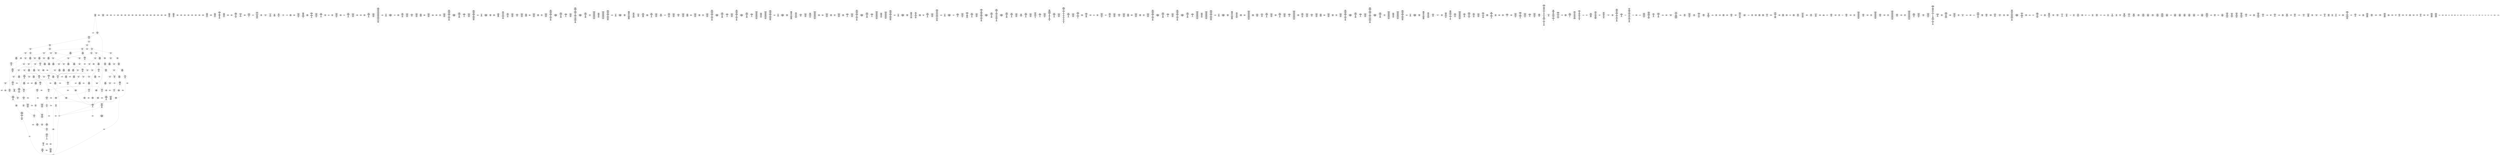 /* Generated by GvGen v.1.0 (https://www.github.com/stricaud/gvgen) */

digraph G {
compound=true;
   node1 [label="[anywhere]"];
   node2 [label="# 0x0
PUSHX Data
PUSHX Data
MSTORE
CALLVALUE
ISZERO
PUSHX Data
JUMPI
"];
   node3 [label="# 0xc
PUSHX Data
REVERT
"];
   node4 [label="# 0x10
JUMPDEST
PUSHX LogicData
CALLDATASIZE
LT
PUSHX Data
JUMPI
"];
   node5 [label="# 0x1a
PUSHX Data
CALLDATALOAD
PUSHX BitData
SHR
PUSHX LogicData
GT
PUSHX Data
JUMPI
"];
   node6 [label="# 0x2b
PUSHX LogicData
GT
PUSHX Data
JUMPI
"];
   node7 [label="# 0x36
PUSHX LogicData
GT
PUSHX Data
JUMPI
"];
   node8 [label="# 0x41
PUSHX LogicData
EQ
PUSHX Data
JUMPI
"];
   node9 [label="# 0x4c
PUSHX LogicData
EQ
PUSHX Data
JUMPI
"];
   node10 [label="# 0x57
PUSHX LogicData
EQ
PUSHX Data
JUMPI
"];
   node11 [label="# 0x62
PUSHX LogicData
EQ
PUSHX Data
JUMPI
"];
   node12 [label="# 0x6d
PUSHX LogicData
EQ
PUSHX Data
JUMPI
"];
   node13 [label="# 0x78
PUSHX LogicData
EQ
PUSHX Data
JUMPI
"];
   node14 [label="# 0x83
PUSHX Data
REVERT
"];
   node15 [label="# 0x87
JUMPDEST
PUSHX LogicData
EQ
PUSHX Data
JUMPI
"];
   node16 [label="# 0x93
PUSHX LogicData
EQ
PUSHX Data
JUMPI
"];
   node17 [label="# 0x9e
PUSHX LogicData
EQ
PUSHX Data
JUMPI
"];
   node18 [label="# 0xa9
PUSHX LogicData
EQ
PUSHX Data
JUMPI
"];
   node19 [label="# 0xb4
PUSHX LogicData
EQ
PUSHX Data
JUMPI
"];
   node20 [label="# 0xbf
PUSHX Data
REVERT
"];
   node21 [label="# 0xc3
JUMPDEST
PUSHX LogicData
GT
PUSHX Data
JUMPI
"];
   node22 [label="# 0xcf
PUSHX LogicData
EQ
PUSHX Data
JUMPI
"];
   node23 [label="# 0xda
PUSHX LogicData
EQ
PUSHX Data
JUMPI
"];
   node24 [label="# 0xe5
PUSHX LogicData
EQ
PUSHX Data
JUMPI
"];
   node25 [label="# 0xf0
PUSHX LogicData
EQ
PUSHX Data
JUMPI
"];
   node26 [label="# 0xfb
PUSHX LogicData
EQ
PUSHX Data
JUMPI
"];
   node27 [label="# 0x106
PUSHX LogicData
EQ
PUSHX Data
JUMPI
"];
   node28 [label="# 0x111
PUSHX Data
REVERT
"];
   node29 [label="# 0x115
JUMPDEST
PUSHX LogicData
EQ
PUSHX Data
JUMPI
"];
   node30 [label="# 0x121
PUSHX LogicData
EQ
PUSHX Data
JUMPI
"];
   node31 [label="# 0x12c
PUSHX LogicData
EQ
PUSHX Data
JUMPI
"];
   node32 [label="# 0x137
PUSHX LogicData
EQ
PUSHX Data
JUMPI
"];
   node33 [label="# 0x142
PUSHX LogicData
EQ
PUSHX Data
JUMPI
"];
   node34 [label="# 0x14d
PUSHX Data
REVERT
"];
   node35 [label="# 0x151
JUMPDEST
PUSHX LogicData
GT
PUSHX Data
JUMPI
"];
   node36 [label="# 0x15d
PUSHX LogicData
GT
PUSHX Data
JUMPI
"];
   node37 [label="# 0x168
PUSHX LogicData
EQ
PUSHX Data
JUMPI
"];
   node38 [label="# 0x173
PUSHX LogicData
EQ
PUSHX Data
JUMPI
"];
   node39 [label="# 0x17e
PUSHX LogicData
EQ
PUSHX Data
JUMPI
"];
   node40 [label="# 0x189
PUSHX LogicData
EQ
PUSHX Data
JUMPI
"];
   node41 [label="# 0x194
PUSHX LogicData
EQ
PUSHX Data
JUMPI
"];
   node42 [label="# 0x19f
PUSHX LogicData
EQ
PUSHX Data
JUMPI
"];
   node43 [label="# 0x1aa
PUSHX Data
REVERT
"];
   node44 [label="# 0x1ae
JUMPDEST
PUSHX LogicData
EQ
PUSHX Data
JUMPI
"];
   node45 [label="# 0x1ba
PUSHX LogicData
EQ
PUSHX Data
JUMPI
"];
   node46 [label="# 0x1c5
PUSHX LogicData
EQ
PUSHX Data
JUMPI
"];
   node47 [label="# 0x1d0
PUSHX LogicData
EQ
PUSHX Data
JUMPI
"];
   node48 [label="# 0x1db
PUSHX LogicData
EQ
PUSHX Data
JUMPI
"];
   node49 [label="# 0x1e6
PUSHX Data
REVERT
"];
   node50 [label="# 0x1ea
JUMPDEST
PUSHX LogicData
GT
PUSHX Data
JUMPI
"];
   node51 [label="# 0x1f6
PUSHX LogicData
EQ
PUSHX Data
JUMPI
"];
   node52 [label="# 0x201
PUSHX LogicData
EQ
PUSHX Data
JUMPI
"];
   node53 [label="# 0x20c
PUSHX LogicData
EQ
PUSHX Data
JUMPI
"];
   node54 [label="# 0x217
PUSHX LogicData
EQ
PUSHX Data
JUMPI
"];
   node55 [label="# 0x222
PUSHX LogicData
EQ
PUSHX Data
JUMPI
"];
   node56 [label="# 0x22d
PUSHX Data
REVERT
"];
   node57 [label="# 0x231
JUMPDEST
PUSHX LogicData
EQ
PUSHX Data
JUMPI
"];
   node58 [label="# 0x23d
PUSHX LogicData
EQ
PUSHX Data
JUMPI
"];
   node59 [label="# 0x248
PUSHX LogicData
EQ
PUSHX Data
JUMPI
"];
   node60 [label="# 0x253
PUSHX LogicData
EQ
PUSHX Data
JUMPI
"];
   node61 [label="# 0x25e
PUSHX LogicData
EQ
PUSHX Data
JUMPI
"];
   node62 [label="# 0x269
JUMPDEST
PUSHX Data
REVERT
"];
   node63 [label="# 0x26e
JUMPDEST
PUSHX Data
PUSHX Data
CALLDATASIZE
PUSHX Data
PUSHX Data
JUMP
"];
   node64 [label="# 0x27c
JUMPDEST
PUSHX Data
JUMP
"];
   node65 [label="# 0x281
JUMPDEST
PUSHX MemData
MLOAD
ISZERO
ISZERO
MSTORE
PUSHX ArithData
ADD
"];
   node66 [label="# 0x28d
JUMPDEST
PUSHX MemData
MLOAD
SUB
RETURN
"];
   node67 [label="# 0x296
JUMPDEST
PUSHX Data
PUSHX Data
JUMP
"];
   node68 [label="# 0x29e
JUMPDEST
PUSHX MemData
MLOAD
PUSHX Data
PUSHX Data
JUMP
"];
   node69 [label="# 0x2ab
JUMPDEST
PUSHX Data
PUSHX Data
CALLDATASIZE
PUSHX Data
PUSHX Data
JUMP
"];
   node70 [label="# 0x2b9
JUMPDEST
PUSHX Data
JUMP
"];
   node71 [label="# 0x2be
JUMPDEST
PUSHX MemData
MLOAD
PUSHX ArithData
PUSHX BitData
PUSHX BitData
SHL
SUB
AND
MSTORE
PUSHX ArithData
ADD
PUSHX Data
JUMP
"];
   node72 [label="# 0x2d6
JUMPDEST
PUSHX Data
PUSHX Data
CALLDATASIZE
PUSHX Data
PUSHX Data
JUMP
"];
   node73 [label="# 0x2e4
JUMPDEST
PUSHX Data
JUMP
"];
   node74 [label="# 0x2e9
JUMPDEST
STOP
"];
   node75 [label="# 0x2eb
JUMPDEST
PUSHX Data
PUSHX Data
CALLDATASIZE
PUSHX Data
PUSHX Data
JUMP
"];
   node76 [label="# 0x2f9
JUMPDEST
PUSHX Data
JUMP
"];
   node77 [label="# 0x2fe
JUMPDEST
PUSHX Data
PUSHX Data
JUMP
"];
   node78 [label="# 0x306
JUMPDEST
PUSHX MemData
MLOAD
MSTORE
PUSHX ArithData
ADD
PUSHX Data
JUMP
"];
   node79 [label="# 0x314
JUMPDEST
PUSHX Data
PUSHX Data
CALLDATASIZE
PUSHX Data
PUSHX Data
JUMP
"];
   node80 [label="# 0x322
JUMPDEST
PUSHX Data
JUMP
"];
   node81 [label="# 0x327
JUMPDEST
PUSHX Data
PUSHX Data
CALLDATASIZE
PUSHX Data
PUSHX Data
JUMP
"];
   node82 [label="# 0x335
JUMPDEST
PUSHX Data
JUMP
"];
   node83 [label="# 0x33a
JUMPDEST
PUSHX Data
PUSHX Data
CALLDATASIZE
PUSHX Data
PUSHX Data
JUMP
"];
   node84 [label="# 0x348
JUMPDEST
PUSHX Data
JUMP
"];
   node85 [label="# 0x34d
JUMPDEST
PUSHX Data
PUSHX Data
CALLDATASIZE
PUSHX Data
PUSHX Data
JUMP
"];
   node86 [label="# 0x35b
JUMPDEST
PUSHX Data
JUMP
"];
   node87 [label="# 0x360
JUMPDEST
PUSHX Data
PUSHX Data
CALLDATASIZE
PUSHX Data
PUSHX Data
JUMP
"];
   node88 [label="# 0x36e
JUMPDEST
PUSHX Data
JUMP
"];
   node89 [label="# 0x373
JUMPDEST
PUSHX Data
PUSHX Data
CALLDATASIZE
PUSHX Data
PUSHX Data
JUMP
"];
   node90 [label="# 0x381
JUMPDEST
PUSHX Data
JUMP
"];
   node91 [label="# 0x386
JUMPDEST
PUSHX Data
PUSHX Data
CALLDATASIZE
PUSHX Data
PUSHX Data
JUMP
"];
   node92 [label="# 0x394
JUMPDEST
PUSHX Data
JUMP
"];
   node93 [label="# 0x399
JUMPDEST
PUSHX Data
PUSHX Data
CALLDATASIZE
PUSHX Data
PUSHX Data
JUMP
"];
   node94 [label="# 0x3a7
JUMPDEST
PUSHX Data
JUMP
"];
   node95 [label="# 0x3ac
JUMPDEST
PUSHX StorData
SLOAD
PUSHX BitData
PUSHX BitData
SHL
DIV
PUSHX BitData
AND
PUSHX Data
JUMP
"];
   node96 [label="# 0x3be
JUMPDEST
PUSHX Data
PUSHX Data
CALLDATASIZE
PUSHX Data
PUSHX Data
JUMP
"];
   node97 [label="# 0x3cc
JUMPDEST
PUSHX Data
JUMP
"];
   node98 [label="# 0x3d1
JUMPDEST
PUSHX Data
PUSHX Data
CALLDATASIZE
PUSHX Data
PUSHX Data
JUMP
"];
   node99 [label="# 0x3df
JUMPDEST
PUSHX Data
JUMP
"];
   node100 [label="# 0x3e4
JUMPDEST
PUSHX StorData
SLOAD
PUSHX Data
PUSHX BitData
PUSHX BitData
SHL
DIV
PUSHX BitData
AND
JUMP
"];
   node101 [label="# 0x3f8
JUMPDEST
PUSHX Data
PUSHX Data
CALLDATASIZE
PUSHX Data
PUSHX Data
JUMP
"];
   node102 [label="# 0x406
JUMPDEST
PUSHX Data
JUMP
"];
   node103 [label="# 0x40b
JUMPDEST
PUSHX Data
PUSHX Data
CALLDATASIZE
PUSHX Data
PUSHX Data
JUMP
"];
   node104 [label="# 0x419
JUMPDEST
PUSHX Data
JUMP
"];
   node105 [label="# 0x41e
JUMPDEST
PUSHX Data
PUSHX Data
JUMP
"];
   node106 [label="# 0x426
JUMPDEST
PUSHX Data
PUSHX Data
CALLDATASIZE
PUSHX Data
PUSHX Data
JUMP
"];
   node107 [label="# 0x434
JUMPDEST
PUSHX Data
JUMP
"];
   node108 [label="# 0x439
JUMPDEST
PUSHX Data
PUSHX Data
CALLDATASIZE
PUSHX Data
PUSHX Data
JUMP
"];
   node109 [label="# 0x447
JUMPDEST
PUSHX Data
PUSHX Data
MSTORE
PUSHX Data
MSTORE
PUSHX Data
SHA3
SLOAD
PUSHX BitData
AND
JUMP
"];
   node110 [label="# 0x45c
JUMPDEST
PUSHX Data
PUSHX Data
CALLDATASIZE
PUSHX Data
PUSHX Data
JUMP
"];
   node111 [label="# 0x46a
JUMPDEST
PUSHX Data
PUSHX Data
MSTORE
PUSHX Data
MSTORE
PUSHX Data
SHA3
SLOAD
PUSHX BitData
AND
JUMP
"];
   node112 [label="# 0x47f
JUMPDEST
PUSHX StorData
SLOAD
PUSHX ArithData
PUSHX BitData
PUSHX BitData
SHL
SUB
AND
PUSHX Data
JUMP
"];
   node113 [label="# 0x490
JUMPDEST
PUSHX Data
PUSHX Data
CALLDATASIZE
PUSHX Data
PUSHX Data
JUMP
"];
   node114 [label="# 0x49e
JUMPDEST
PUSHX Data
JUMP
"];
   node115 [label="# 0x4a3
JUMPDEST
PUSHX Data
PUSHX Data
JUMP
"];
   node116 [label="# 0x4ab
JUMPDEST
PUSHX Data
PUSHX Data
CALLDATASIZE
PUSHX Data
PUSHX Data
JUMP
"];
   node117 [label="# 0x4b9
JUMPDEST
PUSHX Data
JUMP
"];
   node118 [label="# 0x4be
JUMPDEST
PUSHX Data
PUSHX Data
CALLDATASIZE
PUSHX Data
PUSHX Data
JUMP
"];
   node119 [label="# 0x4cc
JUMPDEST
PUSHX Data
JUMP
"];
   node120 [label="# 0x4d1
JUMPDEST
PUSHX Data
PUSHX Data
CALLDATASIZE
PUSHX Data
PUSHX Data
JUMP
"];
   node121 [label="# 0x4df
JUMPDEST
PUSHX Data
JUMP
"];
   node122 [label="# 0x4e4
JUMPDEST
PUSHX Data
PUSHX Data
CALLDATASIZE
PUSHX Data
PUSHX Data
JUMP
"];
   node123 [label="# 0x4f2
JUMPDEST
PUSHX Data
JUMP
"];
   node124 [label="# 0x4f7
JUMPDEST
PUSHX Data
PUSHX Data
JUMP
"];
   node125 [label="# 0x4ff
JUMPDEST
PUSHX Data
PUSHX Data
CALLDATASIZE
PUSHX Data
PUSHX Data
JUMP
"];
   node126 [label="# 0x50d
JUMPDEST
PUSHX Data
JUMP
"];
   node127 [label="# 0x512
JUMPDEST
PUSHX Data
PUSHX Data
CALLDATASIZE
PUSHX Data
PUSHX Data
JUMP
"];
   node128 [label="# 0x520
JUMPDEST
PUSHX Data
JUMP
"];
   node129 [label="# 0x525
JUMPDEST
PUSHX Data
PUSHX Data
CALLDATASIZE
PUSHX Data
PUSHX Data
JUMP
"];
   node130 [label="# 0x533
JUMPDEST
PUSHX Data
JUMP
"];
   node131 [label="# 0x538
JUMPDEST
PUSHX Data
PUSHX Data
CALLDATASIZE
PUSHX Data
PUSHX Data
JUMP
"];
   node132 [label="# 0x546
JUMPDEST
PUSHX Data
PUSHX Data
MSTORE
PUSHX Data
MSTORE
PUSHX Data
SHA3
SLOAD
PUSHX BitData
AND
JUMP
"];
   node133 [label="# 0x55b
JUMPDEST
PUSHX Data
PUSHX Data
CALLDATASIZE
PUSHX Data
PUSHX Data
JUMP
"];
   node134 [label="# 0x569
JUMPDEST
PUSHX Data
JUMP
"];
   node135 [label="# 0x56e
JUMPDEST
PUSHX Data
PUSHX Data
CALLDATASIZE
PUSHX Data
PUSHX Data
JUMP
"];
   node136 [label="# 0x57c
JUMPDEST
PUSHX Data
PUSHX Data
MSTORE
PUSHX Data
MSTORE
PUSHX Data
SHA3
SLOAD
PUSHX BitData
AND
JUMP
"];
   node137 [label="# 0x591
JUMPDEST
PUSHX Data
PUSHX Data
JUMP
"];
   node138 [label="# 0x599
JUMPDEST
PUSHX Data
PUSHX Data
CALLDATASIZE
PUSHX Data
PUSHX Data
JUMP
"];
   node139 [label="# 0x5a7
JUMPDEST
PUSHX ArithData
PUSHX BitData
PUSHX BitData
SHL
SUB
AND
PUSHX Data
MSTORE
PUSHX Data
PUSHX Data
MSTORE
PUSHX Data
SHA3
AND
MSTORE
MSTORE
SHA3
SLOAD
PUSHX BitData
AND
JUMP
"];
   node140 [label="# 0x5d5
JUMPDEST
PUSHX Data
PUSHX Data
CALLDATASIZE
PUSHX Data
PUSHX Data
JUMP
"];
   node141 [label="# 0x5e3
JUMPDEST
PUSHX Data
PUSHX Data
MSTORE
PUSHX Data
MSTORE
PUSHX Data
SHA3
SLOAD
PUSHX BitData
AND
JUMP
"];
   node142 [label="# 0x5f8
JUMPDEST
PUSHX Data
PUSHX Data
CALLDATASIZE
PUSHX Data
PUSHX Data
JUMP
"];
   node143 [label="# 0x606
JUMPDEST
PUSHX Data
JUMP
"];
   node144 [label="# 0x60b
JUMPDEST
PUSHX Data
PUSHX Data
CALLDATASIZE
PUSHX Data
PUSHX Data
JUMP
"];
   node145 [label="# 0x619
JUMPDEST
PUSHX Data
JUMP
"];
   node146 [label="# 0x61e
JUMPDEST
PUSHX Data
PUSHX ArithData
PUSHX BitData
PUSHX BitData
SHL
SUB
NOT
AND
PUSHX BitData
PUSHX BitData
SHL
EQ
PUSHX Data
JUMPI
"];
   node147 [label="# 0x63a
PUSHX ArithData
PUSHX BitData
PUSHX BitData
SHL
SUB
NOT
AND
PUSHX BitData
PUSHX BitData
SHL
EQ
"];
   node148 [label="# 0x64f
JUMPDEST
PUSHX Data
JUMPI
"];
   node149 [label="# 0x655
PUSHX BitData
PUSHX BitData
SHL
PUSHX ArithData
PUSHX BitData
PUSHX BitData
SHL
SUB
NOT
AND
EQ
"];
   node150 [label="# 0x66a
JUMPDEST
JUMP
"];
   node151 [label="# 0x670
JUMPDEST
PUSHX Data
PUSHX StorData
SLOAD
PUSHX Data
PUSHX Data
JUMP
"];
   node152 [label="# 0x67f
JUMPDEST
PUSHX ArithData
ADD
PUSHX ArithData
DIV
MUL
PUSHX ArithData
ADD
PUSHX MemData
MLOAD
ADD
PUSHX Data
MSTORE
MSTORE
PUSHX ArithData
ADD
SLOAD
PUSHX Data
PUSHX Data
JUMP
"];
   node153 [label="# 0x6ab
JUMPDEST
ISZERO
PUSHX Data
JUMPI
"];
   node154 [label="# 0x6b2
PUSHX LogicData
LT
PUSHX Data
JUMPI
"];
   node155 [label="# 0x6ba
PUSHX ArithData
SLOAD
DIV
MUL
MSTORE
PUSHX ArithData
ADD
PUSHX Data
JUMP
"];
   node156 [label="# 0x6cd
JUMPDEST
ADD
PUSHX Data
MSTORE
PUSHX Data
PUSHX Data
SHA3
"];
   node157 [label="# 0x6db
JUMPDEST
SLOAD
MSTORE
PUSHX ArithData
ADD
PUSHX ArithData
ADD
GT
PUSHX Data
JUMPI
"];
   node158 [label="# 0x6ef
SUB
PUSHX BitData
AND
ADD
"];
   node159 [label="# 0x6f8
JUMPDEST
JUMP
"];
   node160 [label="# 0x702
JUMPDEST
PUSHX Data
PUSHX Data
PUSHX Data
JUMP
"];
   node161 [label="# 0x70d
JUMPDEST
PUSHX Data
JUMPI
"];
   node162 [label="# 0x712
PUSHX MemData
MLOAD
PUSHX BitData
PUSHX BitData
SHL
MSTORE
PUSHX ArithData
ADD
PUSHX MemData
MLOAD
SUB
REVERT
"];
   node163 [label="# 0x72a
JUMPDEST
PUSHX Data
MSTORE
PUSHX Data
PUSHX Data
MSTORE
PUSHX Data
SHA3
SLOAD
PUSHX ArithData
PUSHX BitData
PUSHX BitData
SHL
SUB
AND
JUMP
"];
   node164 [label="# 0x746
JUMPDEST
PUSHX Data
PUSHX Data
PUSHX Data
JUMP
"];
   node165 [label="# 0x751
JUMPDEST
PUSHX ArithData
PUSHX BitData
PUSHX BitData
SHL
SUB
AND
PUSHX ArithData
PUSHX BitData
PUSHX BitData
SHL
SUB
AND
SUB
PUSHX Data
JUMPI
"];
   node166 [label="# 0x76d
PUSHX MemData
MLOAD
PUSHX BitData
PUSHX BitData
SHL
MSTORE
PUSHX ArithData
ADD
PUSHX MemData
MLOAD
SUB
REVERT
"];
   node167 [label="# 0x785
JUMPDEST
CALLER
PUSHX ArithData
PUSHX BitData
PUSHX BitData
SHL
SUB
AND
EQ
ISZERO
PUSHX Data
JUMPI
"];
   node168 [label="# 0x799
PUSHX Data
CALLER
PUSHX Data
JUMP
"];
   node169 [label="# 0x7a3
JUMPDEST
ISZERO
"];
   node170 [label="# 0x7a5
JUMPDEST
ISZERO
PUSHX Data
JUMPI
"];
   node171 [label="# 0x7ab
PUSHX MemData
MLOAD
PUSHX BitData
PUSHX BitData
SHL
MSTORE
PUSHX ArithData
ADD
PUSHX MemData
MLOAD
SUB
REVERT
"];
   node172 [label="# 0x7c3
JUMPDEST
PUSHX Data
PUSHX Data
JUMP
"];
   node173 [label="# 0x7ce
JUMPDEST
JUMP
"];
   node174 [label="# 0x7d3
JUMPDEST
PUSHX StorData
SLOAD
PUSHX ArithData
PUSHX BitData
PUSHX BitData
SHL
SUB
AND
CALLER
EQ
PUSHX Data
JUMPI
"];
   node175 [label="# 0x7e6
PUSHX MemData
MLOAD
PUSHX BitData
PUSHX BitData
SHL
MSTORE
PUSHX ArithData
ADD
PUSHX Data
PUSHX Data
JUMP
"];
   node176 [label="# 0x7fd
JUMPDEST
PUSHX MemData
MLOAD
SUB
REVERT
"];
   node177 [label="# 0x806
JUMPDEST
PUSHX Data
JUMPI
"];
   node178 [label="# 0x80c
PUSHX Data
PUSHX Data
JUMP
"];
   node179 [label="# 0x813
JUMPDEST
JUMP
"];
   node180 [label="# 0x816
JUMPDEST
PUSHX Data
PUSHX Data
JUMP
"];
   node181 [label="# 0x81e
JUMPDEST
PUSHX StorData
SLOAD
PUSHX StorData
SLOAD
SUB
PUSHX BitData
NOT
ADD
JUMP
"];
   node182 [label="# 0x82c
JUMPDEST
PUSHX StorData
SLOAD
PUSHX ArithData
PUSHX BitData
PUSHX BitData
SHL
SUB
AND
CALLER
EQ
PUSHX Data
JUMPI
"];
   node183 [label="# 0x83f
PUSHX MemData
MLOAD
PUSHX BitData
PUSHX BitData
SHL
MSTORE
PUSHX ArithData
ADD
PUSHX Data
PUSHX Data
JUMP
"];
   node184 [label="# 0x856
JUMPDEST
PUSHX MemData
MLOAD
PUSHX BitData
PUSHX BitData
SHL
MSTORE
ADDRESS
PUSHX ArithData
ADD
MSTORE
CALLER
PUSHX ArithData
ADD
MSTORE
PUSHX ArithData
ADD
MSTORE
PUSHX ArithData
ADD
MSTORE
PUSHX Data
PUSHX ArithData
ADD
MSTORE
PUSHX Data
PUSHX ArithData
ADD
MSTORE
MLOAD
PUSHX ArithData
PUSHX BitData
PUSHX BitData
SHL
SUB
AND
PUSHX Data
PUSHX ArithData
ADD
SUB
ADD
EXTCODESIZE
ISZERO
ISZERO
PUSHX Data
JUMPI
"];
   node185 [label="# 0x8b9
PUSHX Data
REVERT
"];
   node186 [label="# 0x8bd
JUMPDEST
GAS
CALL
ISZERO
ISZERO
PUSHX Data
JUMPI
"];
   node187 [label="# 0x8c8
RETURNDATASIZE
PUSHX Data
RETURNDATACOPY
RETURNDATASIZE
PUSHX Data
REVERT
"];
   node188 [label="# 0x8d1
JUMPDEST
JUMP
"];
   node189 [label="# 0x8da
JUMPDEST
PUSHX Data
PUSHX Data
JUMP
"];
   node190 [label="# 0x8e5
JUMPDEST
PUSHX StorData
SLOAD
PUSHX BitData
PUSHX BitData
SHL
DIV
PUSHX BitData
AND
ISZERO
PUSHX Data
JUMPI
"];
   node191 [label="# 0x8f8
PUSHX MemData
MLOAD
PUSHX BitData
PUSHX BitData
SHL
MSTORE
PUSHX ArithData
ADD
PUSHX Data
PUSHX Data
JUMP
"];
   node192 [label="# 0x90f
JUMPDEST
PUSHX ArithData
PUSHX StorData
SLOAD
SUB
PUSHX Data
JUMPI
"];
   node193 [label="# 0x91a
PUSHX MemData
MLOAD
PUSHX BitData
PUSHX BitData
SHL
MSTORE
PUSHX ArithData
ADD
PUSHX Data
PUSHX Data
JUMP
"];
   node194 [label="# 0x931
JUMPDEST
PUSHX Data
PUSHX Data
SSTORE
PUSHX Data
PUSHX Data
PUSHX Data
JUMP
"];
   node195 [label="# 0x946
JUMPDEST
PUSHX Data
JUMPI
"];
   node196 [label="# 0x94b
PUSHX MemData
MLOAD
PUSHX BitData
PUSHX BitData
SHL
MSTORE
PUSHX ArithData
ADD
PUSHX Data
PUSHX Data
JUMP
"];
   node197 [label="# 0x962
JUMPDEST
PUSHX Data
CALLER
"];
   node198 [label="# 0x968
JUMPDEST
PUSHX Data
JUMP
"];
   node199 [label="# 0x970
JUMPDEST
EQ
PUSHX Data
JUMPI
"];
   node200 [label="# 0x976
PUSHX MemData
MLOAD
PUSHX BitData
PUSHX BitData
SHL
MSTORE
PUSHX ArithData
ADD
PUSHX Data
PUSHX Data
JUMP
"];
   node201 [label="# 0x98d
JUMPDEST
CALLER
PUSHX StorData
SLOAD
PUSHX MemData
MLOAD
PUSHX BitData
PUSHX BitData
SHL
MSTORE
PUSHX ArithData
ADD
MSTORE
PUSHX ArithData
PUSHX BitData
PUSHX BitData
SHL
SUB
AND
AND
PUSHX Data
PUSHX ArithData
ADD
PUSHX Data
PUSHX MemData
MLOAD
SUB
GAS
STATICCALL
ISZERO
ISZERO
PUSHX Data
JUMPI
"];
   node202 [label="# 0x9d2
RETURNDATASIZE
PUSHX Data
RETURNDATACOPY
RETURNDATASIZE
PUSHX Data
REVERT
"];
   node203 [label="# 0x9db
JUMPDEST
PUSHX MemData
MLOAD
RETURNDATASIZE
PUSHX BitData
NOT
PUSHX ArithData
ADD
AND
ADD
PUSHX Data
MSTORE
ADD
PUSHX Data
PUSHX Data
JUMP
"];
   node204 [label="# 0x9ff
JUMPDEST
PUSHX ArithData
PUSHX BitData
PUSHX BitData
SHL
SUB
AND
EQ
PUSHX Data
JUMPI
"];
   node205 [label="# 0xa0e
PUSHX MemData
MLOAD
PUSHX BitData
PUSHX BitData
SHL
MSTORE
PUSHX ArithData
ADD
PUSHX Data
PUSHX Data
JUMP
"];
   node206 [label="# 0xa25
JUMPDEST
PUSHX StorData
SLOAD
PUSHX MemData
MLOAD
PUSHX BitData
PUSHX BitData
SHL
MSTORE
PUSHX ArithData
ADD
MSTORE
PUSHX ArithData
PUSHX BitData
PUSHX BitData
SHL
SUB
AND
PUSHX Data
PUSHX ArithData
ADD
PUSHX Data
PUSHX MemData
MLOAD
SUB
PUSHX Data
EXTCODESIZE
ISZERO
ISZERO
PUSHX Data
JUMPI
"];
   node207 [label="# 0xa67
PUSHX Data
REVERT
"];
   node208 [label="# 0xa6b
JUMPDEST
GAS
CALL
ISZERO
ISZERO
PUSHX Data
JUMPI
"];
   node209 [label="# 0xa76
RETURNDATASIZE
PUSHX Data
RETURNDATACOPY
RETURNDATASIZE
PUSHX Data
REVERT
"];
   node210 [label="# 0xa7f
JUMPDEST
PUSHX Data
PUSHX Data
CALLER
JUMP
"];
   node211 [label="# 0xa8d
JUMPDEST
PUSHX Data
PUSHX Data
JUMP
"];
   node212 [label="# 0xa94
JUMPDEST
PUSHX MemData
MLOAD
PUSHX Data
PUSHX Data
CODECOPY
MLOAD
MSTORE
PUSHX Data
PUSHX Data
JUMP
"];
   node213 [label="# 0xaab
JUMPDEST
PUSHX Data
MLOAD
MSTORE
PUSHX ArithData
ADD
MSTORE
PUSHX Data
ADD
MSTORE
PUSHX ArithData
ADD
MSTORE
PUSHX ArithData
ADD
PUSHX MemData
MLOAD
SUB
LOGX
PUSHX Data
PUSHX Data
SSTORE
JUMP
"];
   node214 [label="# 0xae0
JUMPDEST
PUSHX StorData
SLOAD
PUSHX BitData
PUSHX BitData
SHL
DIV
PUSHX BitData
AND
ISZERO
PUSHX Data
JUMPI
"];
   node215 [label="# 0xaf3
PUSHX MemData
MLOAD
PUSHX BitData
PUSHX BitData
SHL
MSTORE
PUSHX ArithData
ADD
PUSHX Data
PUSHX Data
JUMP
"];
   node216 [label="# 0xb0a
JUMPDEST
PUSHX ArithData
PUSHX StorData
SLOAD
SUB
PUSHX Data
JUMPI
"];
   node217 [label="# 0xb15
PUSHX MemData
MLOAD
PUSHX BitData
PUSHX BitData
SHL
MSTORE
PUSHX ArithData
ADD
PUSHX Data
PUSHX Data
JUMP
"];
   node218 [label="# 0xb2c
JUMPDEST
PUSHX Data
PUSHX Data
SSTORE
PUSHX Data
PUSHX Data
PUSHX Data
JUMP
"];
   node219 [label="# 0xb41
JUMPDEST
PUSHX Data
JUMPI
"];
   node220 [label="# 0xb46
PUSHX MemData
MLOAD
PUSHX BitData
PUSHX BitData
SHL
MSTORE
PUSHX ArithData
ADD
PUSHX Data
PUSHX Data
JUMP
"];
   node221 [label="# 0xb5d
JUMPDEST
PUSHX Data
CALLER
PUSHX Data
JUMP
"];
   node222 [label="# 0xb67
JUMPDEST
EQ
PUSHX Data
JUMPI
"];
   node223 [label="# 0xb6d
PUSHX MemData
MLOAD
PUSHX BitData
PUSHX BitData
SHL
MSTORE
PUSHX ArithData
ADD
PUSHX Data
PUSHX Data
JUMP
"];
   node224 [label="# 0xb84
JUMPDEST
CALLER
PUSHX StorData
SLOAD
PUSHX MemData
MLOAD
PUSHX BitData
PUSHX BitData
SHL
MSTORE
PUSHX ArithData
ADD
MSTORE
PUSHX ArithData
PUSHX BitData
PUSHX BitData
SHL
SUB
AND
AND
PUSHX Data
PUSHX ArithData
ADD
PUSHX Data
PUSHX MemData
MLOAD
SUB
GAS
STATICCALL
ISZERO
ISZERO
PUSHX Data
JUMPI
"];
   node225 [label="# 0xbc9
RETURNDATASIZE
PUSHX Data
RETURNDATACOPY
RETURNDATASIZE
PUSHX Data
REVERT
"];
   node226 [label="# 0xbd2
JUMPDEST
PUSHX MemData
MLOAD
RETURNDATASIZE
PUSHX BitData
NOT
PUSHX ArithData
ADD
AND
ADD
PUSHX Data
MSTORE
ADD
PUSHX Data
PUSHX Data
JUMP
"];
   node227 [label="# 0xbf6
JUMPDEST
PUSHX ArithData
PUSHX BitData
PUSHX BitData
SHL
SUB
AND
EQ
PUSHX Data
JUMPI
"];
   node228 [label="# 0xc05
PUSHX MemData
MLOAD
PUSHX BitData
PUSHX BitData
SHL
MSTORE
PUSHX ArithData
ADD
PUSHX Data
PUSHX Data
JUMP
"];
   node229 [label="# 0xc1c
JUMPDEST
PUSHX StorData
SLOAD
PUSHX Data
PUSHX ArithData
PUSHX BitData
PUSHX BitData
SHL
SUB
AND
PUSHX BitData
CALLER
PUSHX MemData
MLOAD
PUSHX ArithData
PUSHX BitData
PUSHX BitData
SHL
SUB
NOT
PUSHX BitData
SHL
AND
MSTORE
PUSHX ArithData
PUSHX BitData
PUSHX BitData
SHL
SUB
AND
PUSHX ArithData
ADD
MSTORE
PUSHX ArithData
ADD
MSTORE
PUSHX ArithData
ADD
PUSHX Data
PUSHX MemData
MLOAD
SUB
GAS
STATICCALL
ISZERO
ISZERO
PUSHX Data
JUMPI
"];
   node230 [label="# 0xc72
RETURNDATASIZE
PUSHX Data
RETURNDATACOPY
RETURNDATASIZE
PUSHX Data
REVERT
"];
   node231 [label="# 0xc7b
JUMPDEST
PUSHX MemData
MLOAD
RETURNDATASIZE
PUSHX BitData
NOT
PUSHX ArithData
ADD
AND
ADD
PUSHX Data
MSTORE
ADD
PUSHX Data
PUSHX Data
JUMP
"];
   node232 [label="# 0xc9f
JUMPDEST
GT
PUSHX Data
JUMPI
"];
   node233 [label="# 0xca5
PUSHX MemData
MLOAD
PUSHX BitData
PUSHX BitData
SHL
MSTORE
PUSHX Data
PUSHX ArithData
ADD
MSTORE
PUSHX Data
PUSHX ArithData
ADD
MSTORE
PUSHX BitData
PUSHX BitData
SHL
PUSHX ArithData
ADD
MSTORE
PUSHX ArithData
ADD
PUSHX Data
JUMP
"];
   node234 [label="# 0xce0
JUMPDEST
PUSHX Data
MSTORE
PUSHX Data
PUSHX Data
MSTORE
PUSHX Data
SHA3
SLOAD
PUSHX BitData
AND
ISZERO
PUSHX Data
JUMPI
"];
   node235 [label="# 0xcf8
PUSHX MemData
MLOAD
PUSHX BitData
PUSHX BitData
SHL
MSTORE
PUSHX Data
PUSHX ArithData
ADD
MSTORE
PUSHX Data
PUSHX ArithData
ADD
MSTORE
PUSHX BitData
PUSHX BitData
SHL
PUSHX ArithData
ADD
MSTORE
PUSHX ArithData
ADD
PUSHX Data
JUMP
"];
   node236 [label="# 0xd2d
JUMPDEST
PUSHX StorData
SLOAD
PUSHX MemData
MLOAD
PUSHX BitData
PUSHX BitData
SHL
MSTORE
PUSHX ArithData
ADD
MSTORE
PUSHX ArithData
PUSHX BitData
PUSHX BitData
SHL
SUB
AND
PUSHX Data
PUSHX ArithData
ADD
PUSHX Data
PUSHX MemData
MLOAD
SUB
PUSHX Data
EXTCODESIZE
ISZERO
ISZERO
PUSHX Data
JUMPI
"];
   node237 [label="# 0xd6f
PUSHX Data
REVERT
"];
   node238 [label="# 0xd73
JUMPDEST
GAS
CALL
ISZERO
ISZERO
PUSHX Data
JUMPI
"];
   node239 [label="# 0xd7e
RETURNDATASIZE
PUSHX Data
RETURNDATACOPY
RETURNDATASIZE
PUSHX Data
REVERT
"];
   node240 [label="# 0xd87
JUMPDEST
PUSHX Data
PUSHX Data
CALLER
JUMP
"];
   node241 [label="# 0xd95
JUMPDEST
PUSHX Data
MSTORE
PUSHX Data
PUSHX Data
MSTORE
PUSHX Data
SHA3
SLOAD
PUSHX BitData
NOT
AND
PUSHX BitData
OR
SSTORE
PUSHX MemData
MLOAD
PUSHX Data
PUSHX Data
CODECOPY
MLOAD
MSTORE
PUSHX Data
PUSHX Data
JUMP
"];
   node242 [label="# 0xdc5
JUMPDEST
PUSHX Data
MLOAD
MSTORE
PUSHX ArithData
ADD
MSTORE
PUSHX Data
ADD
MSTORE
PUSHX ArithData
ADD
MSTORE
PUSHX ArithData
ADD
"];
   node243 [label="# 0xde4
JUMPDEST
PUSHX MemData
MLOAD
SUB
LOGX
PUSHX Data
PUSHX Data
SSTORE
JUMP
"];
   node244 [label="# 0xdfc
JUMPDEST
PUSHX Data
PUSHX MemData
MLOAD
PUSHX ArithData
ADD
PUSHX Data
MSTORE
PUSHX Data
MSTORE
PUSHX Data
JUMP
"];
   node245 [label="# 0xe17
JUMPDEST
PUSHX Data
PUSHX Data
PUSHX Data
JUMP
"];
   node246 [label="# 0xe22
JUMPDEST
PUSHX StorData
SLOAD
PUSHX ArithData
PUSHX BitData
PUSHX BitData
SHL
SUB
AND
CALLER
EQ
PUSHX Data
JUMPI
"];
   node247 [label="# 0xe35
PUSHX MemData
MLOAD
PUSHX BitData
PUSHX BitData
SHL
MSTORE
PUSHX ArithData
ADD
PUSHX Data
PUSHX Data
JUMP
"];
   node248 [label="# 0xe4c
JUMPDEST
MLOAD
PUSHX Data
PUSHX Data
PUSHX ArithData
ADD
PUSHX Data
JUMP
"];
   node249 [label="# 0xe5f
JUMPDEST
JUMP
"];
   node250 [label="# 0xe63
JUMPDEST
PUSHX StorData
SLOAD
PUSHX BitData
PUSHX BitData
SHL
DIV
PUSHX BitData
AND
ISZERO
PUSHX Data
JUMPI
"];
   node251 [label="# 0xe76
PUSHX MemData
MLOAD
PUSHX BitData
PUSHX BitData
SHL
MSTORE
PUSHX ArithData
ADD
PUSHX Data
PUSHX Data
JUMP
"];
   node252 [label="# 0xe8d
JUMPDEST
PUSHX ArithData
PUSHX StorData
SLOAD
SUB
PUSHX Data
JUMPI
"];
   node253 [label="# 0xe98
PUSHX MemData
MLOAD
PUSHX BitData
PUSHX BitData
SHL
MSTORE
PUSHX ArithData
ADD
PUSHX Data
PUSHX Data
JUMP
"];
   node254 [label="# 0xeaf
JUMPDEST
PUSHX Data
PUSHX Data
SSTORE
PUSHX Data
PUSHX Data
PUSHX Data
JUMP
"];
   node255 [label="# 0xec4
JUMPDEST
PUSHX Data
JUMPI
"];
   node256 [label="# 0xec9
PUSHX MemData
MLOAD
PUSHX BitData
PUSHX BitData
SHL
MSTORE
PUSHX ArithData
ADD
PUSHX Data
PUSHX Data
JUMP
"];
   node257 [label="# 0xee0
JUMPDEST
PUSHX Data
CALLER
PUSHX Data
JUMP
"];
   node258 [label="# 0xeea
JUMPDEST
EQ
PUSHX Data
JUMPI
"];
   node259 [label="# 0xef0
PUSHX MemData
MLOAD
PUSHX BitData
PUSHX BitData
SHL
MSTORE
PUSHX ArithData
ADD
PUSHX Data
PUSHX Data
JUMP
"];
   node260 [label="# 0xf07
JUMPDEST
CALLER
PUSHX StorData
SLOAD
PUSHX MemData
MLOAD
PUSHX BitData
PUSHX BitData
SHL
MSTORE
PUSHX ArithData
ADD
MSTORE
PUSHX ArithData
PUSHX BitData
PUSHX BitData
SHL
SUB
AND
AND
PUSHX Data
PUSHX ArithData
ADD
PUSHX Data
PUSHX MemData
MLOAD
SUB
GAS
STATICCALL
ISZERO
ISZERO
PUSHX Data
JUMPI
"];
   node261 [label="# 0xf4c
RETURNDATASIZE
PUSHX Data
RETURNDATACOPY
RETURNDATASIZE
PUSHX Data
REVERT
"];
   node262 [label="# 0xf55
JUMPDEST
PUSHX MemData
MLOAD
RETURNDATASIZE
PUSHX BitData
NOT
PUSHX ArithData
ADD
AND
ADD
PUSHX Data
MSTORE
ADD
PUSHX Data
PUSHX Data
JUMP
"];
   node263 [label="# 0xf79
JUMPDEST
PUSHX ArithData
PUSHX BitData
PUSHX BitData
SHL
SUB
AND
EQ
PUSHX Data
JUMPI
"];
   node264 [label="# 0xf88
PUSHX MemData
MLOAD
PUSHX BitData
PUSHX BitData
SHL
MSTORE
PUSHX ArithData
ADD
PUSHX Data
PUSHX Data
JUMP
"];
   node265 [label="# 0xf9f
JUMPDEST
CALLER
PUSHX StorData
SLOAD
PUSHX MemData
MLOAD
PUSHX BitData
PUSHX BitData
SHL
MSTORE
PUSHX ArithData
ADD
MSTORE
PUSHX ArithData
PUSHX BitData
PUSHX BitData
SHL
SUB
AND
AND
PUSHX Data
PUSHX ArithData
ADD
PUSHX Data
PUSHX MemData
MLOAD
SUB
GAS
STATICCALL
ISZERO
ISZERO
PUSHX Data
JUMPI
"];
   node266 [label="# 0xfe4
RETURNDATASIZE
PUSHX Data
RETURNDATACOPY
RETURNDATASIZE
PUSHX Data
REVERT
"];
   node267 [label="# 0xfed
JUMPDEST
PUSHX MemData
MLOAD
RETURNDATASIZE
PUSHX BitData
NOT
PUSHX ArithData
ADD
AND
ADD
PUSHX Data
MSTORE
ADD
PUSHX Data
PUSHX Data
JUMP
"];
   node268 [label="# 0x1011
JUMPDEST
PUSHX ArithData
PUSHX BitData
PUSHX BitData
SHL
SUB
AND
EQ
PUSHX Data
JUMPI
"];
   node269 [label="# 0x1020
PUSHX MemData
MLOAD
PUSHX BitData
PUSHX BitData
SHL
MSTORE
PUSHX Data
PUSHX ArithData
ADD
MSTORE
PUSHX Data
PUSHX ArithData
ADD
MSTORE
PUSHX BitData
PUSHX BitData
SHL
PUSHX ArithData
ADD
MSTORE
PUSHX ArithData
ADD
PUSHX Data
JUMP
"];
   node270 [label="# 0x105e
JUMPDEST
PUSHX Data
MSTORE
PUSHX Data
PUSHX Data
MSTORE
PUSHX Data
SHA3
SLOAD
PUSHX BitData
AND
ISZERO
PUSHX Data
JUMPI
"];
   node271 [label="# 0x1076
PUSHX MemData
MLOAD
PUSHX BitData
PUSHX BitData
SHL
MSTORE
PUSHX Data
PUSHX ArithData
ADD
MSTORE
PUSHX Data
PUSHX ArithData
ADD
MSTORE
PUSHX BitData
PUSHX BitData
SHL
PUSHX ArithData
ADD
MSTORE
PUSHX ArithData
ADD
PUSHX Data
JUMP
"];
   node272 [label="# 0x10ae
JUMPDEST
PUSHX StorData
SLOAD
PUSHX MemData
MLOAD
PUSHX BitData
PUSHX BitData
SHL
MSTORE
PUSHX ArithData
ADD
MSTORE
PUSHX ArithData
PUSHX BitData
PUSHX BitData
SHL
SUB
AND
PUSHX Data
PUSHX ArithData
ADD
PUSHX Data
PUSHX MemData
MLOAD
SUB
PUSHX Data
EXTCODESIZE
ISZERO
ISZERO
PUSHX Data
JUMPI
"];
   node273 [label="# 0x10f0
PUSHX Data
REVERT
"];
   node274 [label="# 0x10f4
JUMPDEST
GAS
CALL
ISZERO
ISZERO
PUSHX Data
JUMPI
"];
   node275 [label="# 0x10ff
RETURNDATASIZE
PUSHX Data
RETURNDATACOPY
RETURNDATASIZE
PUSHX Data
REVERT
"];
   node276 [label="# 0x1108
JUMPDEST
PUSHX Data
PUSHX Data
CALLER
JUMP
"];
   node277 [label="# 0x1116
JUMPDEST
PUSHX Data
MSTORE
PUSHX Data
PUSHX Data
MSTORE
PUSHX Data
SHA3
SLOAD
PUSHX BitData
NOT
AND
PUSHX BitData
OR
SSTORE
PUSHX MemData
MLOAD
PUSHX Data
PUSHX Data
CODECOPY
MLOAD
MSTORE
PUSHX Data
PUSHX Data
JUMP
"];
   node278 [label="# 0x1146
JUMPDEST
PUSHX Data
MLOAD
MSTORE
PUSHX ArithData
ADD
MSTORE
PUSHX Data
ADD
MSTORE
PUSHX ArithData
ADD
MSTORE
PUSHX ArithData
ADD
PUSHX Data
JUMP
"];
   node279 [label="# 0x1169
JUMPDEST
PUSHX ArithData
PUSHX StorData
SLOAD
SUB
PUSHX Data
JUMPI
"];
   node280 [label="# 0x1174
PUSHX MemData
MLOAD
PUSHX BitData
PUSHX BitData
SHL
MSTORE
PUSHX ArithData
ADD
PUSHX Data
PUSHX Data
JUMP
"];
   node281 [label="# 0x118b
JUMPDEST
PUSHX Data
PUSHX Data
SSTORE
PUSHX StorData
SLOAD
PUSHX BitData
PUSHX BitData
SHL
DIV
PUSHX BitData
AND
PUSHX Data
JUMPI
"];
   node282 [label="# 0x11a2
PUSHX MemData
MLOAD
PUSHX BitData
PUSHX BitData
SHL
MSTORE
PUSHX Data
PUSHX ArithData
ADD
MSTORE
PUSHX Data
PUSHX ArithData
ADD
MSTORE
PUSHX BitData
PUSHX BitData
SHL
PUSHX ArithData
ADD
MSTORE
PUSHX ArithData
ADD
PUSHX Data
JUMP
"];
   node283 [label="# 0x11d4
JUMPDEST
PUSHX Data
PUSHX Data
JUMP
"];
   node284 [label="# 0x11de
JUMPDEST
PUSHX Data
JUMPI
"];
   node285 [label="# 0x11e3
PUSHX MemData
MLOAD
PUSHX BitData
PUSHX BitData
SHL
MSTORE
PUSHX ArithData
ADD
PUSHX Data
PUSHX Data
JUMP
"];
   node286 [label="# 0x11fa
JUMPDEST
PUSHX Data
CALLER
PUSHX Data
JUMP
"];
   node287 [label="# 0x1206
JUMPDEST
EQ
PUSHX Data
JUMPI
"];
   node288 [label="# 0x120c
PUSHX MemData
MLOAD
PUSHX BitData
PUSHX BitData
SHL
MSTORE
PUSHX ArithData
ADD
PUSHX Data
PUSHX Data
JUMP
"];
   node289 [label="# 0x1223
JUMPDEST
CALLER
PUSHX Data
PUSHX Data
JUMP
"];
   node290 [label="# 0x122d
JUMPDEST
PUSHX ArithData
PUSHX BitData
PUSHX BitData
SHL
SUB
AND
EQ
PUSHX Data
JUMPI
"];
   node291 [label="# 0x123c
PUSHX MemData
MLOAD
PUSHX BitData
PUSHX BitData
SHL
MSTORE
PUSHX ArithData
ADD
PUSHX Data
PUSHX Data
JUMP
"];
   node292 [label="# 0x1253
JUMPDEST
CALLER
PUSHX StorData
SLOAD
PUSHX MemData
MLOAD
PUSHX BitData
PUSHX BitData
SHL
MSTORE
PUSHX ArithData
ADD
MSTORE
PUSHX ArithData
PUSHX BitData
PUSHX BitData
SHL
SUB
AND
AND
PUSHX Data
PUSHX ArithData
ADD
PUSHX Data
PUSHX MemData
MLOAD
SUB
GAS
STATICCALL
ISZERO
ISZERO
PUSHX Data
JUMPI
"];
   node293 [label="# 0x1298
RETURNDATASIZE
PUSHX Data
RETURNDATACOPY
RETURNDATASIZE
PUSHX Data
REVERT
"];
   node294 [label="# 0x12a1
JUMPDEST
PUSHX MemData
MLOAD
RETURNDATASIZE
PUSHX BitData
NOT
PUSHX ArithData
ADD
AND
ADD
PUSHX Data
MSTORE
ADD
PUSHX Data
PUSHX Data
JUMP
"];
   node295 [label="# 0x12c5
JUMPDEST
PUSHX ArithData
PUSHX BitData
PUSHX BitData
SHL
SUB
AND
EQ
PUSHX Data
JUMPI
"];
   node296 [label="# 0x12d4
PUSHX MemData
MLOAD
PUSHX BitData
PUSHX BitData
SHL
MSTORE
PUSHX Data
PUSHX ArithData
ADD
MSTORE
PUSHX Data
PUSHX ArithData
ADD
MSTORE
PUSHX BitData
PUSHX BitData
SHL
PUSHX ArithData
ADD
MSTORE
PUSHX ArithData
ADD
PUSHX Data
JUMP
"];
   node297 [label="# 0x130d
JUMPDEST
PUSHX Data
MSTORE
PUSHX Data
PUSHX Data
MSTORE
PUSHX Data
SHA3
SLOAD
PUSHX BitData
AND
ISZERO
PUSHX Data
JUMPI
"];
   node298 [label="# 0x1325
PUSHX MemData
MLOAD
PUSHX BitData
PUSHX BitData
SHL
MSTORE
PUSHX Data
PUSHX ArithData
ADD
MSTORE
PUSHX Data
PUSHX ArithData
ADD
MSTORE
PUSHX Data
PUSHX ArithData
ADD
MSTORE
PUSHX ArithData
ADD
PUSHX Data
JUMP
"];
   node299 [label="# 0x136c
JUMPDEST
PUSHX StorData
SLOAD
PUSHX MemData
MLOAD
PUSHX BitData
PUSHX BitData
SHL
MSTORE
PUSHX ArithData
ADD
MSTORE
PUSHX ArithData
PUSHX BitData
PUSHX BitData
SHL
SUB
AND
PUSHX Data
PUSHX ArithData
ADD
PUSHX Data
PUSHX MemData
MLOAD
SUB
PUSHX Data
EXTCODESIZE
ISZERO
ISZERO
PUSHX Data
JUMPI
"];
   node300 [label="# 0x13ae
PUSHX Data
REVERT
"];
   node301 [label="# 0x13b2
JUMPDEST
GAS
CALL
ISZERO
ISZERO
PUSHX Data
JUMPI
"];
   node302 [label="# 0x13bd
RETURNDATASIZE
PUSHX Data
RETURNDATACOPY
RETURNDATASIZE
PUSHX Data
REVERT
"];
   node303 [label="# 0x13c6
JUMPDEST
PUSHX Data
PUSHX Data
CALLER
JUMP
"];
   node304 [label="# 0x13d4
JUMPDEST
PUSHX Data
MSTORE
PUSHX Data
PUSHX Data
MSTORE
PUSHX Data
SHA3
SLOAD
PUSHX BitData
NOT
AND
PUSHX BitData
OR
SSTORE
PUSHX Data
PUSHX Data
PUSHX Data
JUMP
"];
   node305 [label="# 0x1417
JUMPDEST
PUSHX Data
MLOAD
MSTORE
PUSHX ArithData
ADD
MSTORE
ADD
MSTORE
PUSHX ArithData
ADD
PUSHX MemData
MLOAD
SUB
LOGX
PUSHX Data
PUSHX Data
SSTORE
JUMP
"];
   node306 [label="# 0x1441
JUMPDEST
PUSHX Data
PUSHX Data
PUSHX Data
JUMP
"];
   node307 [label="# 0x144c
JUMPDEST
MLOAD
JUMP
"];
   node308 [label="# 0x1453
JUMPDEST
PUSHX StorData
SLOAD
PUSHX ArithData
PUSHX BitData
PUSHX BitData
SHL
SUB
AND
CALLER
EQ
PUSHX Data
JUMPI
"];
   node309 [label="# 0x1466
PUSHX MemData
MLOAD
PUSHX BitData
PUSHX BitData
SHL
MSTORE
PUSHX ArithData
ADD
PUSHX Data
PUSHX Data
JUMP
"];
   node310 [label="# 0x147d
JUMPDEST
PUSHX MemData
MLOAD
PUSHX BitData
PUSHX BitData
SHL
MSTORE
ADDRESS
PUSHX ArithData
ADD
MSTORE
CALLER
PUSHX ArithData
ADD
MSTORE
PUSHX ArithData
ADD
MSTORE
MLOAD
PUSHX ArithData
PUSHX BitData
PUSHX BitData
SHL
SUB
AND
PUSHX Data
PUSHX ArithData
ADD
PUSHX Data
SUB
ADD
EXTCODESIZE
ISZERO
ISZERO
PUSHX Data
JUMPI
"];
   node311 [label="# 0x14cd
PUSHX Data
REVERT
"];
   node312 [label="# 0x14d1
JUMPDEST
GAS
CALL
ISZERO
ISZERO
PUSHX Data
JUMPI
"];
   node313 [label="# 0x14dc
RETURNDATASIZE
PUSHX Data
RETURNDATACOPY
RETURNDATASIZE
PUSHX Data
REVERT
"];
   node314 [label="# 0x14e5
JUMPDEST
JUMP
"];
   node315 [label="# 0x14ed
JUMPDEST
PUSHX Data
PUSHX ArithData
PUSHX BitData
PUSHX BitData
SHL
SUB
AND
PUSHX Data
JUMPI
"];
   node316 [label="# 0x14fe
PUSHX MemData
MLOAD
PUSHX BitData
PUSHX BitData
SHL
MSTORE
PUSHX ArithData
ADD
PUSHX MemData
MLOAD
SUB
REVERT
"];
   node317 [label="# 0x1516
JUMPDEST
PUSHX ArithData
PUSHX BitData
PUSHX BitData
SHL
SUB
AND
PUSHX Data
MSTORE
PUSHX Data
PUSHX Data
MSTORE
PUSHX Data
SHA3
SLOAD
PUSHX BitData
AND
JUMP
"];
   node318 [label="# 0x153c
JUMPDEST
PUSHX StorData
SLOAD
PUSHX ArithData
PUSHX BitData
PUSHX BitData
SHL
SUB
AND
CALLER
EQ
PUSHX Data
JUMPI
"];
   node319 [label="# 0x154f
PUSHX MemData
MLOAD
PUSHX BitData
PUSHX BitData
SHL
MSTORE
PUSHX ArithData
ADD
PUSHX Data
PUSHX Data
JUMP
"];
   node320 [label="# 0x1566
JUMPDEST
PUSHX Data
PUSHX Data
PUSHX Data
JUMP
"];
   node321 [label="# 0x1570
JUMPDEST
JUMP
"];
   node322 [label="# 0x1572
JUMPDEST
PUSHX StorData
SLOAD
PUSHX ArithData
PUSHX BitData
PUSHX BitData
SHL
SUB
AND
CALLER
EQ
PUSHX Data
JUMPI
"];
   node323 [label="# 0x1585
PUSHX MemData
MLOAD
PUSHX BitData
PUSHX BitData
SHL
MSTORE
PUSHX ArithData
ADD
PUSHX Data
PUSHX Data
JUMP
"];
   node324 [label="# 0x159c
JUMPDEST
PUSHX ArithData
PUSHX BitData
PUSHX BitData
SHL
SUB
AND
PUSHX Data
CALLER
PUSHX MemData
MLOAD
PUSHX BitData
PUSHX BitData
SHL
MSTORE
ADDRESS
PUSHX ArithData
ADD
MSTORE
PUSHX ArithData
PUSHX BitData
PUSHX BitData
SHL
SUB
AND
PUSHX Data
PUSHX ArithData
ADD
PUSHX Data
PUSHX MemData
MLOAD
SUB
GAS
STATICCALL
ISZERO
ISZERO
PUSHX Data
JUMPI
"];
   node325 [label="# 0x15e7
RETURNDATASIZE
PUSHX Data
RETURNDATACOPY
RETURNDATASIZE
PUSHX Data
REVERT
"];
   node326 [label="# 0x15f0
JUMPDEST
PUSHX MemData
MLOAD
RETURNDATASIZE
PUSHX BitData
NOT
PUSHX ArithData
ADD
AND
ADD
PUSHX Data
MSTORE
ADD
PUSHX Data
PUSHX Data
JUMP
"];
   node327 [label="# 0x1614
JUMPDEST
PUSHX MemData
MLOAD
PUSHX ArithData
PUSHX BitData
PUSHX BitData
SHL
SUB
NOT
PUSHX BitData
SHL
AND
MSTORE
PUSHX ArithData
PUSHX BitData
PUSHX BitData
SHL
SUB
AND
PUSHX ArithData
ADD
MSTORE
PUSHX ArithData
ADD
MSTORE
PUSHX ArithData
ADD
PUSHX Data
PUSHX MemData
MLOAD
SUB
PUSHX Data
GAS
CALL
ISZERO
ISZERO
PUSHX Data
JUMPI
"];
   node328 [label="# 0x1656
RETURNDATASIZE
PUSHX Data
RETURNDATACOPY
RETURNDATASIZE
PUSHX Data
REVERT
"];
   node329 [label="# 0x165f
JUMPDEST
PUSHX MemData
MLOAD
RETURNDATASIZE
PUSHX BitData
NOT
PUSHX ArithData
ADD
AND
ADD
PUSHX Data
MSTORE
ADD
PUSHX Data
PUSHX Data
JUMP
"];
   node330 [label="# 0x1683
JUMPDEST
PUSHX StorData
SLOAD
PUSHX ArithData
PUSHX BitData
PUSHX BitData
SHL
SUB
AND
CALLER
EQ
PUSHX Data
JUMPI
"];
   node331 [label="# 0x1696
PUSHX MemData
MLOAD
PUSHX BitData
PUSHX BitData
SHL
MSTORE
PUSHX ArithData
ADD
PUSHX Data
PUSHX Data
JUMP
"];
   node332 [label="# 0x16ad
JUMPDEST
MLOAD
PUSHX Data
PUSHX Data
PUSHX ArithData
ADD
PUSHX Data
JUMP
"];
   node333 [label="# 0x16c0
JUMPDEST
PUSHX Data
PUSHX StorData
SLOAD
PUSHX Data
PUSHX Data
JUMP
"];
   node334 [label="# 0x16cf
JUMPDEST
PUSHX StorData
SLOAD
PUSHX ArithData
PUSHX BitData
PUSHX BitData
SHL
SUB
AND
CALLER
EQ
PUSHX Data
JUMPI
"];
   node335 [label="# 0x16e2
PUSHX MemData
MLOAD
PUSHX BitData
PUSHX BitData
SHL
MSTORE
PUSHX ArithData
ADD
PUSHX Data
PUSHX Data
JUMP
"];
   node336 [label="# 0x16f9
JUMPDEST
PUSHX StorData
SLOAD
ISZERO
ISZERO
PUSHX BitData
PUSHX BitData
SHL
MUL
PUSHX BitData
PUSHX BitData
SHL
NOT
AND
OR
SSTORE
JUMP
"];
   node337 [label="# 0x1717
JUMPDEST
CALLER
PUSHX ArithData
PUSHX BitData
PUSHX BitData
SHL
SUB
AND
SUB
PUSHX Data
JUMPI
"];
   node338 [label="# 0x1728
PUSHX MemData
MLOAD
PUSHX BitData
PUSHX BitData
SHL
MSTORE
PUSHX ArithData
ADD
PUSHX MemData
MLOAD
SUB
REVERT
"];
   node339 [label="# 0x1740
JUMPDEST
CALLER
PUSHX Data
MSTORE
PUSHX Data
PUSHX ArithData
MSTORE
PUSHX MemData
SHA3
PUSHX ArithData
PUSHX BitData
PUSHX BitData
SHL
SUB
AND
MSTORE
MSTORE
SHA3
SLOAD
PUSHX BitData
NOT
AND
ISZERO
ISZERO
OR
SSTORE
MLOAD
MSTORE
PUSHX Data
ADD
PUSHX MemData
MLOAD
SUB
LOGX
JUMP
"];
   node340 [label="# 0x17ac
JUMPDEST
PUSHX StorData
SLOAD
PUSHX ArithData
PUSHX BitData
PUSHX BitData
SHL
SUB
AND
CALLER
EQ
PUSHX Data
JUMPI
"];
   node341 [label="# 0x17bf
PUSHX MemData
MLOAD
PUSHX BitData
PUSHX BitData
SHL
MSTORE
PUSHX ArithData
ADD
PUSHX Data
PUSHX Data
JUMP
"];
   node342 [label="# 0x17d6
JUMPDEST
PUSHX StorData
SLOAD
PUSHX ArithData
PUSHX BitData
PUSHX BitData
SHL
SUB
NOT
AND
PUSHX ArithData
PUSHX BitData
PUSHX BitData
SHL
SUB
AND
OR
SSTORE
PUSHX StorData
SLOAD
AND
AND
OR
SSTORE
PUSHX StorData
SLOAD
AND
AND
OR
SSTORE
PUSHX StorData
SLOAD
AND
AND
OR
SSTORE
PUSHX StorData
SLOAD
AND
AND
OR
SSTORE
PUSHX StorData
SLOAD
AND
AND
OR
SSTORE
JUMP
"];
   node343 [label="# 0x1845
JUMPDEST
PUSHX StorData
SLOAD
PUSHX ArithData
PUSHX BitData
PUSHX BitData
SHL
SUB
AND
CALLER
EQ
PUSHX Data
JUMPI
"];
   node344 [label="# 0x1858
PUSHX MemData
MLOAD
PUSHX BitData
PUSHX BitData
SHL
MSTORE
PUSHX ArithData
ADD
PUSHX Data
PUSHX Data
JUMP
"];
   node345 [label="# 0x186f
JUMPDEST
PUSHX StorData
SLOAD
PUSHX ArithData
PUSHX BitData
PUSHX BitData
SHL
SUB
NOT
AND
PUSHX ArithData
PUSHX BitData
PUSHX BitData
SHL
SUB
AND
OR
SSTORE
JUMP
"];
   node346 [label="# 0x1891
JUMPDEST
PUSHX StorData
SLOAD
PUSHX ArithData
PUSHX BitData
PUSHX BitData
SHL
SUB
AND
CALLER
EQ
PUSHX Data
JUMPI
"];
   node347 [label="# 0x18a4
PUSHX MemData
MLOAD
PUSHX BitData
PUSHX BitData
SHL
MSTORE
PUSHX ArithData
ADD
PUSHX Data
PUSHX Data
JUMP
"];
   node348 [label="# 0x18bb
JUMPDEST
PUSHX MemData
MLOAD
CALLER
SELFBALANCE
ISZERO
PUSHX ArithData
MUL
PUSHX Data
CALL
ISZERO
ISZERO
PUSHX Data
JUMPI
"];
   node349 [label="# 0x18de
RETURNDATASIZE
PUSHX Data
RETURNDATACOPY
RETURNDATASIZE
PUSHX Data
REVERT
"];
   node350 [label="# 0x18e7
JUMPDEST
PUSHX Data
PUSHX Data
JUMP
"];
   node351 [label="# 0x18f2
JUMPDEST
PUSHX ArithData
PUSHX BitData
PUSHX BitData
SHL
SUB
AND
EXTCODESIZE
ISZERO
ISZERO
ISZERO
PUSHX Data
JUMPI
"];
   node352 [label="# 0x1906
PUSHX Data
PUSHX Data
JUMP
"];
   node353 [label="# 0x1912
JUMPDEST
ISZERO
"];
   node354 [label="# 0x1914
JUMPDEST
ISZERO
PUSHX Data
JUMPI
"];
   node355 [label="# 0x191a
PUSHX MemData
MLOAD
PUSHX BitData
PUSHX BitData
SHL
MSTORE
PUSHX ArithData
ADD
PUSHX MemData
MLOAD
SUB
REVERT
"];
   node356 [label="# 0x1932
JUMPDEST
JUMP
"];
   node357 [label="# 0x1938
JUMPDEST
PUSHX StorData
SLOAD
PUSHX BitData
PUSHX BitData
SHL
DIV
PUSHX BitData
AND
ISZERO
PUSHX Data
JUMPI
"];
   node358 [label="# 0x194b
PUSHX MemData
MLOAD
PUSHX BitData
PUSHX BitData
SHL
MSTORE
PUSHX ArithData
ADD
PUSHX Data
PUSHX Data
JUMP
"];
   node359 [label="# 0x1962
JUMPDEST
PUSHX ArithData
PUSHX StorData
SLOAD
SUB
PUSHX Data
JUMPI
"];
   node360 [label="# 0x196d
PUSHX MemData
MLOAD
PUSHX BitData
PUSHX BitData
SHL
MSTORE
PUSHX ArithData
ADD
PUSHX Data
PUSHX Data
JUMP
"];
   node361 [label="# 0x1984
JUMPDEST
PUSHX Data
PUSHX Data
SSTORE
PUSHX Data
PUSHX Data
PUSHX Data
JUMP
"];
   node362 [label="# 0x1999
JUMPDEST
PUSHX Data
JUMPI
"];
   node363 [label="# 0x199e
PUSHX MemData
MLOAD
PUSHX BitData
PUSHX BitData
SHL
MSTORE
PUSHX ArithData
ADD
PUSHX Data
PUSHX Data
JUMP
"];
   node364 [label="# 0x19b5
JUMPDEST
PUSHX Data
CALLER
PUSHX Data
JUMP
"];
   node365 [label="# 0x19bf
JUMPDEST
EQ
PUSHX Data
JUMPI
"];
   node366 [label="# 0x19c5
PUSHX MemData
MLOAD
PUSHX BitData
PUSHX BitData
SHL
MSTORE
PUSHX ArithData
ADD
PUSHX Data
PUSHX Data
JUMP
"];
   node367 [label="# 0x19dc
JUMPDEST
CALLER
PUSHX StorData
SLOAD
PUSHX MemData
MLOAD
PUSHX BitData
PUSHX BitData
SHL
MSTORE
PUSHX ArithData
ADD
MSTORE
PUSHX ArithData
PUSHX BitData
PUSHX BitData
SHL
SUB
AND
AND
PUSHX Data
PUSHX ArithData
ADD
PUSHX Data
PUSHX MemData
MLOAD
SUB
GAS
STATICCALL
ISZERO
ISZERO
PUSHX Data
JUMPI
"];
   node368 [label="# 0x1a21
RETURNDATASIZE
PUSHX Data
RETURNDATACOPY
RETURNDATASIZE
PUSHX Data
REVERT
"];
   node369 [label="# 0x1a2a
JUMPDEST
PUSHX MemData
MLOAD
RETURNDATASIZE
PUSHX BitData
NOT
PUSHX ArithData
ADD
AND
ADD
PUSHX Data
MSTORE
ADD
PUSHX Data
PUSHX Data
JUMP
"];
   node370 [label="# 0x1a4e
JUMPDEST
PUSHX ArithData
PUSHX BitData
PUSHX BitData
SHL
SUB
AND
EQ
PUSHX Data
JUMPI
"];
   node371 [label="# 0x1a5d
PUSHX MemData
MLOAD
PUSHX BitData
PUSHX BitData
SHL
MSTORE
PUSHX ArithData
ADD
PUSHX Data
PUSHX Data
JUMP
"];
   node372 [label="# 0x1a74
JUMPDEST
CALLER
PUSHX StorData
SLOAD
PUSHX MemData
MLOAD
PUSHX BitData
PUSHX BitData
SHL
MSTORE
PUSHX ArithData
ADD
MSTORE
PUSHX ArithData
PUSHX BitData
PUSHX BitData
SHL
SUB
AND
AND
PUSHX Data
PUSHX ArithData
ADD
PUSHX Data
PUSHX MemData
MLOAD
SUB
GAS
STATICCALL
ISZERO
ISZERO
PUSHX Data
JUMPI
"];
   node373 [label="# 0x1ab9
RETURNDATASIZE
PUSHX Data
RETURNDATACOPY
RETURNDATASIZE
PUSHX Data
REVERT
"];
   node374 [label="# 0x1ac2
JUMPDEST
PUSHX MemData
MLOAD
RETURNDATASIZE
PUSHX BitData
NOT
PUSHX ArithData
ADD
AND
ADD
PUSHX Data
MSTORE
ADD
PUSHX Data
PUSHX Data
JUMP
"];
   node375 [label="# 0x1ae6
JUMPDEST
PUSHX ArithData
PUSHX BitData
PUSHX BitData
SHL
SUB
AND
EQ
PUSHX Data
JUMPI
"];
   node376 [label="# 0x1af5
PUSHX MemData
MLOAD
PUSHX BitData
PUSHX BitData
SHL
MSTORE
PUSHX Data
PUSHX ArithData
ADD
MSTORE
PUSHX Data
PUSHX ArithData
ADD
MSTORE
PUSHX BitData
PUSHX BitData
SHL
PUSHX ArithData
ADD
MSTORE
PUSHX ArithData
ADD
PUSHX Data
JUMP
"];
   node377 [label="# 0x1b30
JUMPDEST
PUSHX Data
MSTORE
PUSHX Data
PUSHX Data
MSTORE
PUSHX Data
SHA3
SLOAD
PUSHX BitData
AND
ISZERO
PUSHX Data
JUMPI
"];
   node378 [label="# 0x1b48
PUSHX MemData
MLOAD
PUSHX BitData
PUSHX BitData
SHL
MSTORE
PUSHX Data
PUSHX ArithData
ADD
MSTORE
PUSHX Data
PUSHX ArithData
ADD
MSTORE
PUSHX BitData
PUSHX BitData
SHL
PUSHX ArithData
ADD
MSTORE
PUSHX ArithData
ADD
PUSHX Data
JUMP
"];
   node379 [label="# 0x1b7d
JUMPDEST
PUSHX StorData
SLOAD
PUSHX MemData
MLOAD
PUSHX BitData
PUSHX BitData
SHL
MSTORE
PUSHX ArithData
ADD
MSTORE
PUSHX ArithData
PUSHX BitData
PUSHX BitData
SHL
SUB
AND
PUSHX Data
PUSHX ArithData
ADD
PUSHX Data
PUSHX MemData
MLOAD
SUB
PUSHX Data
EXTCODESIZE
ISZERO
ISZERO
PUSHX Data
JUMPI
"];
   node380 [label="# 0x1bbf
PUSHX Data
REVERT
"];
   node381 [label="# 0x1bc3
JUMPDEST
GAS
CALL
ISZERO
ISZERO
PUSHX Data
JUMPI
"];
   node382 [label="# 0x1bce
RETURNDATASIZE
PUSHX Data
RETURNDATACOPY
RETURNDATASIZE
PUSHX Data
REVERT
"];
   node383 [label="# 0x1bd7
JUMPDEST
PUSHX Data
PUSHX Data
CALLER
JUMP
"];
   node384 [label="# 0x1be5
JUMPDEST
PUSHX Data
MSTORE
PUSHX Data
PUSHX Data
MSTORE
PUSHX Data
SHA3
SLOAD
PUSHX BitData
NOT
AND
PUSHX BitData
OR
SSTORE
PUSHX MemData
MLOAD
PUSHX Data
PUSHX Data
CODECOPY
MLOAD
MSTORE
PUSHX Data
PUSHX Data
JUMP
"];
   node385 [label="# 0x1c15
JUMPDEST
PUSHX Data
MLOAD
MSTORE
PUSHX ArithData
ADD
MSTORE
PUSHX Data
ADD
MSTORE
PUSHX ArithData
ADD
MSTORE
PUSHX ArithData
ADD
PUSHX Data
JUMP
"];
   node386 [label="# 0x1c38
JUMPDEST
PUSHX Data
PUSHX Data
PUSHX Data
JUMP
"];
   node387 [label="# 0x1c43
JUMPDEST
PUSHX Data
JUMPI
"];
   node388 [label="# 0x1c48
PUSHX MemData
MLOAD
PUSHX BitData
PUSHX BitData
SHL
MSTORE
PUSHX Data
PUSHX ArithData
ADD
MSTORE
PUSHX Data
PUSHX ArithData
ADD
MSTORE
PUSHX Data
PUSHX ArithData
ADD
MSTORE
PUSHX BitData
PUSHX BitData
SHL
PUSHX ArithData
ADD
MSTORE
PUSHX ArithData
ADD
PUSHX Data
JUMP
"];
   node389 [label="# 0x1ca7
JUMPDEST
PUSHX Data
PUSHX Data
PUSHX Data
JUMP
"];
   node390 [label="# 0x1cb2
JUMPDEST
PUSHX MemData
MLOAD
PUSHX ArithData
ADD
PUSHX Data
PUSHX Data
JUMP
"];
   node391 [label="# 0x1cc3
JUMPDEST
PUSHX MemData
MLOAD
PUSHX ArithData
SUB
SUB
MSTORE
PUSHX Data
MSTORE
JUMP
"];
   node392 [label="# 0x1cd9
JUMPDEST
PUSHX StorData
SLOAD
PUSHX ArithData
PUSHX BitData
PUSHX BitData
SHL
SUB
AND
CALLER
EQ
PUSHX Data
JUMPI
"];
   node393 [label="# 0x1cec
PUSHX MemData
MLOAD
PUSHX BitData
PUSHX BitData
SHL
MSTORE
PUSHX ArithData
ADD
PUSHX Data
PUSHX Data
JUMP
"];
   node394 [label="# 0x1d03
JUMPDEST
PUSHX Data
PUSHX Data
JUMP
"];
   node395 [label="# 0x1d0d
JUMPDEST
PUSHX Data
PUSHX StorData
SLOAD
PUSHX Data
PUSHX Data
JUMP
"];
   node396 [label="# 0x1d1c
JUMPDEST
PUSHX StorData
SLOAD
PUSHX ArithData
PUSHX BitData
PUSHX BitData
SHL
SUB
AND
CALLER
EQ
PUSHX Data
JUMPI
"];
   node397 [label="# 0x1d2f
PUSHX MemData
MLOAD
PUSHX BitData
PUSHX BitData
SHL
MSTORE
PUSHX ArithData
ADD
PUSHX Data
PUSHX Data
JUMP
"];
   node398 [label="# 0x1d46
JUMPDEST
PUSHX ArithData
PUSHX BitData
PUSHX BitData
SHL
SUB
AND
PUSHX Data
JUMPI
"];
   node399 [label="# 0x1d55
PUSHX MemData
MLOAD
PUSHX BitData
PUSHX BitData
SHL
MSTORE
PUSHX Data
PUSHX ArithData
ADD
MSTORE
PUSHX Data
PUSHX ArithData
ADD
MSTORE
PUSHX Data
PUSHX ArithData
ADD
MSTORE
PUSHX BitData
PUSHX BitData
SHL
PUSHX ArithData
ADD
MSTORE
PUSHX ArithData
ADD
PUSHX Data
JUMP
"];
   node400 [label="# 0x1dab
JUMPDEST
PUSHX Data
PUSHX Data
JUMP
"];
   node401 [label="# 0x1db4
JUMPDEST
PUSHX StorData
SLOAD
PUSHX BitData
PUSHX BitData
SHL
DIV
PUSHX BitData
AND
ISZERO
PUSHX Data
JUMPI
"];
   node402 [label="# 0x1dc7
PUSHX MemData
MLOAD
PUSHX BitData
PUSHX BitData
SHL
MSTORE
PUSHX ArithData
ADD
PUSHX Data
PUSHX Data
JUMP
"];
   node403 [label="# 0x1dde
JUMPDEST
PUSHX ArithData
PUSHX StorData
SLOAD
SUB
PUSHX Data
JUMPI
"];
   node404 [label="# 0x1de9
PUSHX MemData
MLOAD
PUSHX BitData
PUSHX BitData
SHL
MSTORE
PUSHX ArithData
ADD
PUSHX Data
PUSHX Data
JUMP
"];
   node405 [label="# 0x1e00
JUMPDEST
PUSHX Data
PUSHX Data
SSTORE
PUSHX Data
PUSHX Data
PUSHX Data
JUMP
"];
   node406 [label="# 0x1e18
JUMPDEST
PUSHX Data
JUMPI
"];
   node407 [label="# 0x1e1d
PUSHX MemData
MLOAD
PUSHX BitData
PUSHX BitData
SHL
MSTORE
PUSHX ArithData
ADD
PUSHX Data
PUSHX Data
JUMP
"];
   node408 [label="# 0x1e34
JUMPDEST
PUSHX Data
CALLER
PUSHX Data
JUMP
"];
   node409 [label="# 0x1e3e
JUMPDEST
EQ
PUSHX Data
JUMPI
"];
   node410 [label="# 0x1e44
PUSHX MemData
MLOAD
PUSHX BitData
PUSHX BitData
SHL
MSTORE
PUSHX ArithData
ADD
PUSHX Data
PUSHX Data
JUMP
"];
   node411 [label="# 0x1e5b
JUMPDEST
CALLER
PUSHX StorData
SLOAD
PUSHX MemData
MLOAD
PUSHX BitData
PUSHX BitData
SHL
MSTORE
PUSHX ArithData
ADD
MSTORE
PUSHX ArithData
PUSHX BitData
PUSHX BitData
SHL
SUB
AND
AND
PUSHX Data
PUSHX ArithData
ADD
PUSHX Data
PUSHX MemData
MLOAD
SUB
GAS
STATICCALL
ISZERO
ISZERO
PUSHX Data
JUMPI
"];
   node412 [label="# 0x1ea0
RETURNDATASIZE
PUSHX Data
RETURNDATACOPY
RETURNDATASIZE
PUSHX Data
REVERT
"];
   node413 [label="# 0x1ea9
JUMPDEST
PUSHX MemData
MLOAD
RETURNDATASIZE
PUSHX BitData
NOT
PUSHX ArithData
ADD
AND
ADD
PUSHX Data
MSTORE
ADD
PUSHX Data
PUSHX Data
JUMP
"];
   node414 [label="# 0x1ecd
JUMPDEST
PUSHX ArithData
PUSHX BitData
PUSHX BitData
SHL
SUB
AND
EQ
PUSHX Data
JUMPI
"];
   node415 [label="# 0x1edc
PUSHX MemData
MLOAD
PUSHX BitData
PUSHX BitData
SHL
MSTORE
PUSHX ArithData
ADD
PUSHX Data
PUSHX Data
JUMP
"];
   node416 [label="# 0x1ef3
JUMPDEST
PUSHX StorData
SLOAD
PUSHX Data
PUSHX ArithData
PUSHX BitData
PUSHX BitData
SHL
SUB
AND
PUSHX BitData
CALLER
PUSHX MemData
MLOAD
PUSHX ArithData
PUSHX BitData
PUSHX BitData
SHL
SUB
NOT
PUSHX BitData
SHL
AND
MSTORE
PUSHX ArithData
PUSHX BitData
PUSHX BitData
SHL
SUB
AND
PUSHX ArithData
ADD
MSTORE
PUSHX ArithData
ADD
MSTORE
PUSHX ArithData
ADD
PUSHX Data
PUSHX MemData
MLOAD
SUB
GAS
STATICCALL
ISZERO
ISZERO
PUSHX Data
JUMPI
"];
   node417 [label="# 0x1f49
RETURNDATASIZE
PUSHX Data
RETURNDATACOPY
RETURNDATASIZE
PUSHX Data
REVERT
"];
   node418 [label="# 0x1f52
JUMPDEST
PUSHX MemData
MLOAD
RETURNDATASIZE
PUSHX BitData
NOT
PUSHX ArithData
ADD
AND
ADD
PUSHX Data
MSTORE
ADD
PUSHX Data
PUSHX Data
JUMP
"];
   node419 [label="# 0x1f76
JUMPDEST
GT
PUSHX Data
JUMPI
"];
   node420 [label="# 0x1f7c
PUSHX MemData
MLOAD
PUSHX BitData
PUSHX BitData
SHL
MSTORE
PUSHX Data
PUSHX ArithData
ADD
MSTORE
PUSHX Data
PUSHX ArithData
ADD
MSTORE
PUSHX BitData
PUSHX BitData
SHL
PUSHX ArithData
ADD
MSTORE
PUSHX ArithData
ADD
PUSHX Data
JUMP
"];
   node421 [label="# 0x1fb7
JUMPDEST
PUSHX Data
MSTORE
PUSHX Data
PUSHX Data
MSTORE
PUSHX Data
SHA3
SLOAD
PUSHX BitData
AND
ISZERO
PUSHX Data
JUMPI
"];
   node422 [label="# 0x1fcf
PUSHX MemData
MLOAD
PUSHX BitData
PUSHX BitData
SHL
MSTORE
PUSHX Data
PUSHX ArithData
ADD
MSTORE
PUSHX Data
PUSHX ArithData
ADD
MSTORE
PUSHX BitData
PUSHX BitData
SHL
PUSHX ArithData
ADD
MSTORE
PUSHX ArithData
ADD
PUSHX Data
JUMP
"];
   node423 [label="# 0x2004
JUMPDEST
PUSHX StorData
SLOAD
PUSHX MemData
MLOAD
PUSHX BitData
PUSHX BitData
SHL
MSTORE
PUSHX ArithData
ADD
MSTORE
PUSHX ArithData
PUSHX BitData
PUSHX BitData
SHL
SUB
AND
PUSHX Data
PUSHX ArithData
ADD
PUSHX Data
PUSHX MemData
MLOAD
SUB
PUSHX Data
EXTCODESIZE
ISZERO
ISZERO
PUSHX Data
JUMPI
"];
   node424 [label="# 0x2046
PUSHX Data
REVERT
"];
   node425 [label="# 0x204a
JUMPDEST
GAS
CALL
ISZERO
ISZERO
PUSHX Data
JUMPI
"];
   node426 [label="# 0x2055
RETURNDATASIZE
PUSHX Data
RETURNDATACOPY
RETURNDATASIZE
PUSHX Data
REVERT
"];
   node427 [label="# 0x205e
JUMPDEST
PUSHX Data
PUSHX Data
CALLER
JUMP
"];
   node428 [label="# 0x206c
JUMPDEST
PUSHX Data
MSTORE
PUSHX Data
PUSHX Data
MSTORE
PUSHX Data
SHA3
SLOAD
PUSHX BitData
NOT
AND
PUSHX BitData
OR
SSTORE
PUSHX MemData
MLOAD
PUSHX Data
PUSHX Data
CODECOPY
MLOAD
MSTORE
PUSHX Data
PUSHX Data
JUMP
"];
   node429 [label="# 0x209c
JUMPDEST
PUSHX Data
MLOAD
MSTORE
PUSHX ArithData
ADD
MSTORE
PUSHX Data
ADD
MSTORE
PUSHX ArithData
ADD
MSTORE
PUSHX ArithData
ADD
PUSHX Data
JUMP
"];
   node430 [label="# 0x20bf
JUMPDEST
PUSHX Data
PUSHX LogicData
GT
ISZERO
ISZERO
PUSHX Data
JUMPI
"];
   node431 [label="# 0x20cd
PUSHX StorData
SLOAD
LT
"];
   node432 [label="# 0x20d3
JUMPDEST
ISZERO
PUSHX Data
JUMPI
"];
   node433 [label="# 0x20da
PUSHX Data
MSTORE
PUSHX Data
PUSHX Data
MSTORE
PUSHX Data
SHA3
SLOAD
PUSHX BitData
PUSHX BitData
SHL
DIV
PUSHX BitData
AND
ISZERO
JUMP
"];
   node434 [label="# 0x20f8
JUMPDEST
PUSHX Data
MSTORE
PUSHX Data
PUSHX Data
MSTORE
PUSHX MemData
SHA3
SLOAD
PUSHX ArithData
PUSHX BitData
PUSHX BitData
SHL
SUB
NOT
AND
PUSHX ArithData
PUSHX BitData
PUSHX BitData
SHL
SUB
AND
OR
SSTORE
MLOAD
AND
PUSHX Data
LOGX
JUMP
"];
   node435 [label="# 0x2154
JUMPDEST
PUSHX StorData
SLOAD
PUSHX BitData
PUSHX BitData
SHL
DIV
PUSHX BitData
AND
PUSHX Data
JUMPI
"];
   node436 [label="# 0x2166
PUSHX MemData
MLOAD
PUSHX BitData
PUSHX BitData
SHL
MSTORE
PUSHX Data
PUSHX ArithData
ADD
MSTORE
PUSHX Data
PUSHX ArithData
ADD
MSTORE
PUSHX BitData
PUSHX BitData
SHL
PUSHX ArithData
ADD
MSTORE
PUSHX ArithData
ADD
PUSHX Data
JUMP
"];
   node437 [label="# 0x21a4
JUMPDEST
PUSHX StorData
SLOAD
PUSHX BitData
PUSHX BitData
SHL
NOT
AND
SSTORE
PUSHX Data
CALLER
"];
   node438 [label="# 0x21d4
JUMPDEST
PUSHX MemData
MLOAD
PUSHX ArithData
PUSHX BitData
PUSHX BitData
SHL
SUB
AND
MSTORE
PUSHX ArithData
ADD
PUSHX MemData
MLOAD
SUB
LOGX
JUMP
"];
   node439 [label="# 0x21f1
JUMPDEST
PUSHX StorData
SLOAD
PUSHX BitData
PUSHX BitData
SHL
DIV
PUSHX BitData
AND
ISZERO
PUSHX Data
JUMPI
"];
   node440 [label="# 0x2204
PUSHX MemData
MLOAD
PUSHX BitData
PUSHX BitData
SHL
MSTORE
PUSHX ArithData
ADD
PUSHX Data
PUSHX Data
JUMP
"];
   node441 [label="# 0x221b
JUMPDEST
PUSHX StorData
SLOAD
PUSHX BitData
PUSHX BitData
SHL
NOT
AND
PUSHX BitData
PUSHX BitData
SHL
OR
SSTORE
PUSHX Data
PUSHX Data
CALLER
JUMP
"];
   node442 [label="# 0x2256
JUMPDEST
PUSHX Data
PUSHX Data
PUSHX Data
JUMP
"];
   node443 [label="# 0x2261
JUMPDEST
MLOAD
PUSHX Data
PUSHX ArithData
PUSHX BitData
PUSHX BitData
SHL
SUB
AND
CALLER
PUSHX ArithData
PUSHX BitData
PUSHX BitData
SHL
SUB
AND
EQ
PUSHX Data
JUMPI
"];
   node444 [label="# 0x2283
MLOAD
PUSHX Data
CALLER
PUSHX Data
JUMP
"];
   node445 [label="# 0x228f
JUMPDEST
PUSHX Data
JUMPI
"];
   node446 [label="# 0x2295
CALLER
PUSHX Data
PUSHX Data
JUMP
"];
   node447 [label="# 0x229f
JUMPDEST
PUSHX ArithData
PUSHX BitData
PUSHX BitData
SHL
SUB
AND
EQ
"];
   node448 [label="# 0x22aa
JUMPDEST
PUSHX Data
JUMPI
"];
   node449 [label="# 0x22b2
PUSHX MemData
MLOAD
PUSHX BitData
PUSHX BitData
SHL
MSTORE
PUSHX ArithData
ADD
PUSHX MemData
MLOAD
SUB
REVERT
"];
   node450 [label="# 0x22ca
JUMPDEST
PUSHX ArithData
PUSHX BitData
PUSHX BitData
SHL
SUB
AND
PUSHX ArithData
ADD
MLOAD
PUSHX ArithData
PUSHX BitData
PUSHX BitData
SHL
SUB
AND
EQ
PUSHX Data
JUMPI
"];
   node451 [label="# 0x22e8
PUSHX MemData
MLOAD
PUSHX BitData
PUSHX BitData
SHL
MSTORE
PUSHX ArithData
ADD
PUSHX MemData
MLOAD
SUB
REVERT
"];
   node452 [label="# 0x22ff
JUMPDEST
PUSHX ArithData
PUSHX BitData
PUSHX BitData
SHL
SUB
AND
PUSHX Data
JUMPI
"];
   node453 [label="# 0x230e
PUSHX MemData
MLOAD
PUSHX BitData
PUSHX BitData
SHL
MSTORE
PUSHX ArithData
ADD
PUSHX MemData
MLOAD
SUB
REVERT
"];
   node454 [label="# 0x2326
JUMPDEST
PUSHX Data
PUSHX Data
PUSHX ArithData
ADD
MLOAD
PUSHX Data
JUMP
"];
   node455 [label="# 0x2336
JUMPDEST
PUSHX ArithData
PUSHX BitData
PUSHX BitData
SHL
SUB
AND
PUSHX Data
MSTORE
PUSHX Data
PUSHX Data
MSTORE
PUSHX Data
SHA3
SLOAD
PUSHX BitData
NOT
AND
PUSHX BitData
AND
PUSHX BitData
NOT
ADD
AND
OR
SSTORE
AND
MSTORE
SHA3
SLOAD
AND
AND
PUSHX ArithData
ADD
AND
OR
SSTORE
MSTORE
PUSHX Data
MSTORE
SHA3
SLOAD
PUSHX ArithData
PUSHX BitData
PUSHX BitData
SHL
SUB
NOT
AND
OR
PUSHX BitData
PUSHX BitData
SHL
TIMESTAMP
AND
MUL
OR
SSTORE
ADD
MSTORE
SHA3
SLOAD
AND
PUSHX Data
JUMPI
"];
   node456 [label="# 0x23d1
PUSHX StorData
SLOAD
LT
ISZERO
PUSHX Data
JUMPI
"];
   node457 [label="# 0x23db
MLOAD
PUSHX Data
MSTORE
PUSHX Data
PUSHX ArithData
MSTORE
PUSHX Data
SHA3
SLOAD
ADD
MLOAD
PUSHX BitData
AND
PUSHX BitData
PUSHX BitData
SHL
MUL
PUSHX ArithData
PUSHX BitData
PUSHX BitData
SHL
SUB
NOT
AND
PUSHX ArithData
PUSHX BitData
PUSHX BitData
SHL
SUB
AND
OR
OR
SSTORE
"];
   node458 [label="# 0x2422
JUMPDEST
PUSHX ArithData
PUSHX BitData
PUSHX BitData
SHL
SUB
AND
PUSHX ArithData
PUSHX BitData
PUSHX BitData
SHL
SUB
AND
PUSHX Data
PUSHX MemData
MLOAD
PUSHX MemData
MLOAD
SUB
LOGX
"];
   node459 [label="# 0x2465
JUMPDEST
JUMP
"];
   node460 [label="# 0x246c
JUMPDEST
PUSHX Data
PUSHX Data
PUSHX Data
JUMP
"];
   node461 [label="# 0x2478
JUMPDEST
PUSHX StorData
SLOAD
PUSHX ArithData
PUSHX BitData
PUSHX BitData
SHL
SUB
AND
AND
EQ
JUMP
"];
   node462 [label="# 0x2490
JUMPDEST
PUSHX MemData
MLOAD
PUSHX BitData
NOT
PUSHX BitData
SHL
AND
PUSHX ArithData
ADD
MSTORE
PUSHX ArithData
ADD
MSTORE
PUSHX ArithData
ADD
MSTORE
PUSHX ArithData
ADD
MSTORE
PUSHX Data
PUSHX Data
PUSHX ArithData
ADD
"];
   node463 [label="# 0x24ce
JUMPDEST
PUSHX MemData
MLOAD
PUSHX BitData
NOT
SUB
ADD
MSTORE
MSTORE
MLOAD
PUSHX ArithData
ADD
SHA3
PUSHX Data
ADD
MSTORE
PUSHX ArithData
ADD
MSTORE
MLOAD
SUB
ADD
MSTORE
PUSHX ArithData
ADD
MSTORE
MLOAD
ADD
SHA3
JUMP
"];
   node464 [label="# 0x252e
JUMPDEST
"];
   node465 [label="# 0x2532
JUMPDEST
JUMP
"];
   node466 [label="# 0x253a
JUMPDEST
PUSHX Data
PUSHX MemData
MLOAD
PUSHX ArithData
ADD
PUSHX Data
MSTORE
PUSHX Data
MSTORE
PUSHX Data
JUMP
"];
   node467 [label="# 0x2554
JUMPDEST
PUSHX MemData
MLOAD
PUSHX BitData
NOT
PUSHX BitData
SHL
AND
PUSHX ArithData
ADD
MSTORE
PUSHX ArithData
ADD
MSTORE
PUSHX ArithData
ADD
MSTORE
PUSHX Data
PUSHX Data
PUSHX ArithData
ADD
PUSHX Data
JUMP
"];
   node468 [label="# 0x258f
JUMPDEST
JUMP
"];
   node469 [label="# 0x2598
JUMPDEST
PUSHX Data
MLOAD
PUSHX ArithData
ADD
MSTORE
PUSHX Data
MSTORE
PUSHX ArithData
ADD
MSTORE
ADD
MSTORE
PUSHX LogicData
GT
ISZERO
ISZERO
PUSHX Data
JUMPI
"];
   node470 [label="# 0x25c2
PUSHX StorData
SLOAD
LT
"];
   node471 [label="# 0x25c8
JUMPDEST
ISZERO
PUSHX Data
JUMPI
"];
   node472 [label="# 0x25ce
PUSHX Data
MSTORE
PUSHX Data
PUSHX ArithData
MSTORE
PUSHX Data
SHA3
MLOAD
PUSHX ArithData
ADD
MSTORE
SLOAD
PUSHX ArithData
PUSHX BitData
PUSHX BitData
SHL
SUB
AND
MSTORE
PUSHX BitData
PUSHX BitData
SHL
DIV
PUSHX BitData
AND
ADD
MSTORE
PUSHX BitData
PUSHX BitData
SHL
DIV
PUSHX BitData
AND
ISZERO
ISZERO
ADD
MSTORE
PUSHX Data
JUMPI
"];
   node473 [label="# 0x2626
MLOAD
PUSHX ArithData
PUSHX BitData
PUSHX BitData
SHL
SUB
AND
ISZERO
PUSHX Data
JUMPI
"];
   node474 [label="# 0x2636
JUMP
"];
   node475 [label="# 0x263c
JUMPDEST
PUSHX BitData
NOT
ADD
PUSHX Data
MSTORE
PUSHX Data
PUSHX ArithData
MSTORE
PUSHX Data
SHA3
MLOAD
PUSHX ArithData
ADD
MSTORE
SLOAD
PUSHX ArithData
PUSHX BitData
PUSHX BitData
SHL
SUB
AND
MSTORE
PUSHX BitData
PUSHX BitData
SHL
DIV
PUSHX BitData
AND
ADD
MSTORE
PUSHX BitData
PUSHX BitData
SHL
DIV
PUSHX BitData
AND
ISZERO
ISZERO
ADD
MSTORE
ISZERO
PUSHX Data
JUMPI
"];
   node476 [label="# 0x269b
JUMP
"];
   node477 [label="# 0x26a1
JUMPDEST
PUSHX Data
JUMP
"];
   node478 [label="# 0x26a6
JUMPDEST
"];
   node479 [label="# 0x26a8
JUMPDEST
PUSHX MemData
MLOAD
PUSHX BitData
PUSHX BitData
SHL
MSTORE
PUSHX ArithData
ADD
PUSHX MemData
MLOAD
SUB
REVERT
"];
   node480 [label="# 0x26c1
JUMPDEST
PUSHX StorData
SLOAD
PUSHX ArithData
PUSHX BitData
PUSHX BitData
SHL
SUB
AND
PUSHX ArithData
PUSHX BitData
PUSHX BitData
SHL
SUB
NOT
AND
OR
SSTORE
PUSHX MemData
MLOAD
AND
PUSHX Data
PUSHX Data
LOGX
JUMP
"];
   node481 [label="# 0x2713
JUMPDEST
PUSHX MemData
MLOAD
PUSHX BitData
PUSHX BitData
SHL
MSTORE
PUSHX Data
PUSHX ArithData
PUSHX BitData
PUSHX BitData
SHL
SUB
AND
PUSHX Data
PUSHX Data
CALLER
PUSHX ArithData
ADD
PUSHX Data
JUMP
"];
   node482 [label="# 0x2748
JUMPDEST
PUSHX Data
PUSHX MemData
MLOAD
SUB
PUSHX Data
GAS
CALL
ISZERO
PUSHX Data
JUMPI
"];
   node483 [label="# 0x2761
PUSHX MemData
MLOAD
PUSHX ArithData
RETURNDATASIZE
ADD
PUSHX BitData
NOT
AND
ADD
MSTORE
PUSHX Data
ADD
PUSHX Data
JUMP
"];
   node484 [label="# 0x2780
JUMPDEST
PUSHX Data
"];
   node485 [label="# 0x2783
JUMPDEST
PUSHX Data
JUMPI
"];
   node486 [label="# 0x2788
RETURNDATASIZE
ISZERO
PUSHX Data
JUMPI
"];
   node487 [label="# 0x2790
PUSHX MemData
MLOAD
PUSHX BitData
NOT
PUSHX ArithData
RETURNDATASIZE
ADD
AND
ADD
PUSHX Data
MSTORE
RETURNDATASIZE
MSTORE
RETURNDATASIZE
PUSHX Data
PUSHX ArithData
ADD
RETURNDATACOPY
PUSHX Data
JUMP
"];
   node488 [label="# 0x27b1
JUMPDEST
PUSHX Data
"];
   node489 [label="# 0x27b6
JUMPDEST
MLOAD
PUSHX ArithData
SUB
PUSHX Data
JUMPI
"];
   node490 [label="# 0x27c1
PUSHX MemData
MLOAD
PUSHX BitData
PUSHX BitData
SHL
MSTORE
PUSHX ArithData
ADD
PUSHX MemData
MLOAD
SUB
REVERT
"];
   node491 [label="# 0x27d9
JUMPDEST
MLOAD
PUSHX ArithData
ADD
REVERT
"];
   node492 [label="# 0x27e1
JUMPDEST
PUSHX ArithData
PUSHX BitData
PUSHX BitData
SHL
SUB
NOT
AND
PUSHX BitData
PUSHX BitData
SHL
EQ
PUSHX Data
JUMP
"];
   node493 [label="# 0x27fb
JUMPDEST
PUSHX Data
PUSHX ArithData
SUB
PUSHX Data
JUMPI
"];
   node494 [label="# 0x2806
PUSHX Data
MLOAD
ADD
MSTORE
PUSHX Data
MSTORE
PUSHX BitData
PUSHX BitData
SHL
PUSHX ArithData
ADD
MSTORE
JUMP
"];
   node495 [label="# 0x2822
JUMPDEST
PUSHX Data
"];
   node496 [label="# 0x2826
JUMPDEST
ISZERO
PUSHX Data
JUMPI
"];
   node497 [label="# 0x282d
PUSHX Data
PUSHX Data
JUMP
"];
   node498 [label="# 0x2836
JUMPDEST
PUSHX Data
PUSHX Data
PUSHX Data
JUMP
"];
   node499 [label="# 0x2845
JUMPDEST
PUSHX Data
JUMP
"];
   node500 [label="# 0x284c
JUMPDEST
PUSHX Data
PUSHX LogicData
GT
ISZERO
PUSHX Data
JUMPI
"];
   node501 [label="# 0x2860
PUSHX Data
PUSHX Data
JUMP
"];
   node502 [label="# 0x2867
JUMPDEST
PUSHX MemData
MLOAD
MSTORE
PUSHX ArithData
ADD
PUSHX BitData
NOT
AND
PUSHX ArithData
ADD
ADD
PUSHX Data
MSTORE
ISZERO
PUSHX Data
JUMPI
"];
   node503 [label="# 0x2885
PUSHX ArithData
ADD
CALLDATASIZE
CALLDATACOPY
ADD
"];
   node504 [label="# 0x2891
JUMPDEST
"];
   node505 [label="# 0x2895
JUMPDEST
ISZERO
PUSHX Data
JUMPI
"];
   node506 [label="# 0x289c
PUSHX Data
PUSHX Data
PUSHX Data
JUMP
"];
   node507 [label="# 0x28a6
JUMPDEST
PUSHX Data
PUSHX Data
PUSHX Data
JUMP
"];
   node508 [label="# 0x28b3
JUMPDEST
PUSHX Data
PUSHX Data
PUSHX Data
JUMP
"];
   node509 [label="# 0x28be
JUMPDEST
PUSHX BitData
SHL
MLOAD
LT
PUSHX Data
JUMPI
"];
   node510 [label="# 0x28cc
PUSHX Data
PUSHX Data
JUMP
"];
   node511 [label="# 0x28d3
JUMPDEST
PUSHX ArithData
ADD
ADD
PUSHX ArithData
PUSHX BitData
PUSHX BitData
SHL
SUB
NOT
AND
PUSHX BitData
BYTE
MSTORE8
PUSHX Data
PUSHX Data
PUSHX Data
JUMP
"];
   node512 [label="# 0x28f5
JUMPDEST
PUSHX Data
JUMP
"];
   node513 [label="# 0x28fc
JUMPDEST
PUSHX Data
PUSHX Data
PUSHX Data
PUSHX Data
JUMP
"];
   node514 [label="# 0x290b
JUMPDEST
PUSHX Data
PUSHX Data
JUMP
"];
   node515 [label="# 0x2918
JUMPDEST
JUMP
"];
   node516 [label="# 0x2920
JUMPDEST
PUSHX Data
PUSHX Data
PUSHX Data
JUMP
"];
   node517 [label="# 0x292d
JUMPDEST
PUSHX Data
MLOAD
PUSHX ArithData
SUB
PUSHX Data
JUMPI
"];
   node518 [label="# 0x293a
PUSHX ArithData
ADD
MLOAD
PUSHX ArithData
ADD
MLOAD
PUSHX ArithData
ADD
MLOAD
PUSHX BitData
BYTE
PUSHX Data
PUSHX Data
JUMP
"];
   node519 [label="# 0x2957
JUMPDEST
PUSHX Data
JUMP
"];
   node520 [label="# 0x2963
JUMPDEST
MLOAD
PUSHX ArithData
SUB
PUSHX Data
JUMPI
"];
   node521 [label="# 0x296d
PUSHX ArithData
ADD
MLOAD
PUSHX ArithData
ADD
MLOAD
PUSHX Data
PUSHX Data
JUMP
"];
   node522 [label="# 0x2981
JUMPDEST
PUSHX Data
JUMP
"];
   node523 [label="# 0x298c
JUMPDEST
PUSHX Data
PUSHX Data
"];
   node524 [label="# 0x2994
JUMPDEST
JUMP
"];
   node525 [label="# 0x299b
JUMPDEST
PUSHX Data
PUSHX LogicData
GT
ISZERO
PUSHX Data
JUMPI
"];
   node526 [label="# 0x29a8
PUSHX Data
PUSHX Data
JUMP
"];
   node527 [label="# 0x29af
JUMPDEST
SUB
PUSHX Data
JUMPI
"];
   node528 [label="# 0x29b5
JUMP
"];
   node529 [label="# 0x29b7
JUMPDEST
PUSHX Data
PUSHX LogicData
GT
ISZERO
PUSHX Data
JUMPI
"];
   node530 [label="# 0x29c4
PUSHX Data
PUSHX Data
JUMP
"];
   node531 [label="# 0x29cb
JUMPDEST
SUB
PUSHX Data
JUMPI
"];
   node532 [label="# 0x29d1
PUSHX MemData
MLOAD
PUSHX BitData
PUSHX BitData
SHL
MSTORE
PUSHX Data
PUSHX ArithData
ADD
MSTORE
PUSHX Data
PUSHX ArithData
ADD
MSTORE
PUSHX Data
PUSHX ArithData
ADD
MSTORE
PUSHX ArithData
ADD
PUSHX Data
JUMP
"];
   node533 [label="# 0x2a18
JUMPDEST
PUSHX Data
PUSHX LogicData
GT
ISZERO
PUSHX Data
JUMPI
"];
   node534 [label="# 0x2a25
PUSHX Data
PUSHX Data
JUMP
"];
   node535 [label="# 0x2a2c
JUMPDEST
SUB
PUSHX Data
JUMPI
"];
   node536 [label="# 0x2a32
PUSHX MemData
MLOAD
PUSHX BitData
PUSHX BitData
SHL
MSTORE
PUSHX Data
PUSHX ArithData
ADD
MSTORE
PUSHX Data
PUSHX ArithData
ADD
MSTORE
PUSHX Data
PUSHX ArithData
ADD
MSTORE
PUSHX ArithData
ADD
PUSHX Data
JUMP
"];
   node537 [label="# 0x2a79
JUMPDEST
PUSHX Data
PUSHX LogicData
GT
ISZERO
PUSHX Data
JUMPI
"];
   node538 [label="# 0x2a86
PUSHX Data
PUSHX Data
JUMP
"];
   node539 [label="# 0x2a8d
JUMPDEST
SUB
PUSHX Data
JUMPI
"];
   node540 [label="# 0x2a93
PUSHX MemData
MLOAD
PUSHX BitData
PUSHX BitData
SHL
MSTORE
PUSHX Data
PUSHX ArithData
ADD
MSTORE
PUSHX Data
PUSHX ArithData
ADD
MSTORE
PUSHX Data
PUSHX ArithData
ADD
MSTORE
PUSHX BitData
PUSHX BitData
SHL
PUSHX ArithData
ADD
MSTORE
PUSHX ArithData
ADD
PUSHX Data
JUMP
"];
   node541 [label="# 0x2ae5
JUMPDEST
PUSHX Data
PUSHX LogicData
GT
ISZERO
PUSHX Data
JUMPI
"];
   node542 [label="# 0x2af2
PUSHX Data
PUSHX Data
JUMP
"];
   node543 [label="# 0x2af9
JUMPDEST
SUB
PUSHX Data
JUMPI
"];
   node544 [label="# 0x2aff
PUSHX MemData
MLOAD
PUSHX BitData
PUSHX BitData
SHL
MSTORE
PUSHX Data
PUSHX ArithData
ADD
MSTORE
PUSHX Data
PUSHX ArithData
ADD
MSTORE
PUSHX Data
PUSHX ArithData
ADD
MSTORE
PUSHX BitData
PUSHX BitData
SHL
PUSHX ArithData
ADD
MSTORE
PUSHX ArithData
ADD
PUSHX Data
JUMP
"];
   node545 [label="# 0x2b51
JUMPDEST
PUSHX StorData
SLOAD
PUSHX ArithData
PUSHX BitData
PUSHX BitData
SHL
SUB
AND
PUSHX Data
JUMPI
"];
   node546 [label="# 0x2b63
PUSHX MemData
MLOAD
PUSHX BitData
PUSHX BitData
SHL
MSTORE
PUSHX ArithData
ADD
PUSHX MemData
MLOAD
SUB
REVERT
"];
   node547 [label="# 0x2b7a
JUMPDEST
PUSHX ArithData
SUB
PUSHX Data
JUMPI
"];
   node548 [label="# 0x2b83
PUSHX MemData
MLOAD
PUSHX BitData
PUSHX BitData
SHL
MSTORE
PUSHX ArithData
ADD
PUSHX MemData
MLOAD
SUB
REVERT
"];
   node549 [label="# 0x2b9b
JUMPDEST
PUSHX ArithData
PUSHX BitData
PUSHX BitData
SHL
SUB
AND
PUSHX Data
MSTORE
PUSHX Data
PUSHX Data
MSTORE
PUSHX Data
SHA3
SLOAD
PUSHX BitData
NOT
AND
PUSHX BitData
AND
ADD
AND
OR
PUSHX ArithData
PUSHX BitData
NOT
AND
OR
DIV
AND
ADD
AND
MUL
OR
SSTORE
MSTORE
PUSHX Data
MSTORE
SHA3
SLOAD
PUSHX ArithData
PUSHX BitData
PUSHX BitData
SHL
SUB
NOT
AND
OR
PUSHX BitData
PUSHX BitData
SHL
TIMESTAMP
AND
MUL
OR
SSTORE
ADD
ISZERO
PUSHX Data
JUMPI
"];
   node550 [label="# 0x2c3f
PUSHX ArithData
PUSHX BitData
PUSHX BitData
SHL
SUB
AND
EXTCODESIZE
ISZERO
ISZERO
"];
   node551 [label="# 0x2c4d
JUMPDEST
ISZERO
PUSHX Data
JUMPI
"];
   node552 [label="# 0x2c53
JUMPDEST
PUSHX MemData
MLOAD
PUSHX ArithData
PUSHX BitData
PUSHX BitData
SHL
SUB
AND
PUSHX Data
PUSHX Data
LOGX
PUSHX Data
PUSHX Data
PUSHX ArithData
ADD
PUSHX Data
JUMP
"];
   node553 [label="# 0x2c9e
JUMPDEST
PUSHX Data
JUMPI
"];
   node554 [label="# 0x2ca3
PUSHX MemData
MLOAD
PUSHX BitData
PUSHX BitData
SHL
MSTORE
PUSHX ArithData
ADD
PUSHX MemData
MLOAD
SUB
REVERT
"];
   node555 [label="# 0x2cbb
JUMPDEST
SUB
PUSHX Data
JUMPI
"];
   node556 [label="# 0x2cc3
PUSHX StorData
SLOAD
EQ
PUSHX Data
JUMPI
"];
   node557 [label="# 0x2ccc
PUSHX Data
REVERT
"];
   node558 [label="# 0x2cd0
JUMPDEST
PUSHX Data
JUMP
"];
   node559 [label="# 0x2cd5
JUMPDEST
"];
   node560 [label="# 0x2cd6
JUMPDEST
PUSHX MemData
MLOAD
PUSHX ArithData
ADD
PUSHX ArithData
PUSHX BitData
PUSHX BitData
SHL
SUB
AND
PUSHX Data
PUSHX Data
LOGX
SUB
PUSHX Data
JUMPI
"];
   node561 [label="# 0x2d1a
JUMPDEST
PUSHX Data
SSTORE
PUSHX Data
JUMP
"];
   node562 [label="# 0x2d23
JUMPDEST
PUSHX Data
PUSHX LogicData
GT
ISZERO
PUSHX Data
JUMPI
"];
   node563 [label="# 0x2d4f
PUSHX Data
PUSHX Data
PUSHX Data
JUMP
"];
   node564 [label="# 0x2d5a
JUMPDEST
PUSHX BitData
AND
PUSHX LogicData
EQ
ISZERO
ISZERO
PUSHX Data
JUMPI
"];
   node565 [label="# 0x2d69
PUSHX BitData
AND
PUSHX LogicData
EQ
ISZERO
"];
   node566 [label="# 0x2d72
JUMPDEST
ISZERO
PUSHX Data
JUMPI
"];
   node567 [label="# 0x2d78
PUSHX Data
PUSHX Data
PUSHX Data
JUMP
"];
   node568 [label="# 0x2d83
JUMPDEST
PUSHX Data
MLOAD
PUSHX Data
MSTORE
PUSHX ArithData
ADD
MSTORE
MSTORE
PUSHX BitData
AND
ADD
MSTORE
PUSHX ArithData
ADD
MSTORE
PUSHX ArithData
ADD
MSTORE
PUSHX Data
PUSHX ArithData
ADD
PUSHX Data
PUSHX MemData
MLOAD
PUSHX ArithData
SUB
SUB
GAS
STATICCALL
ISZERO
ISZERO
PUSHX Data
JUMPI
"];
   node569 [label="# 0x2dce
RETURNDATASIZE
PUSHX Data
RETURNDATACOPY
RETURNDATASIZE
PUSHX Data
REVERT
"];
   node570 [label="# 0x2dd7
JUMPDEST
PUSHX MemData
MLOAD
PUSHX BitData
NOT
ADD
MLOAD
PUSHX ArithData
PUSHX BitData
PUSHX BitData
SHL
SUB
AND
PUSHX Data
JUMPI
"];
   node571 [label="# 0x2df3
PUSHX Data
PUSHX Data
PUSHX Data
JUMP
"];
   node572 [label="# 0x2e00
JUMPDEST
PUSHX Data
"];
   node573 [label="# 0x2e07
JUMPDEST
JUMP
"];
   node574 [label="# 0x2e10
JUMPDEST
PUSHX Data
PUSHX ArithData
PUSHX BitData
PUSHX BitData
SHL
SUB
AND
PUSHX BitData
SHR
PUSHX ArithData
ADD
PUSHX Data
PUSHX Data
JUMP
"];
   node575 [label="# 0x2e31
JUMPDEST
JUMP
"];
   node576 [label="# 0x2e3f
JUMPDEST
SLOAD
PUSHX Data
PUSHX Data
JUMP
"];
   node577 [label="# 0x2e4b
JUMPDEST
PUSHX Data
MSTORE
PUSHX Data
PUSHX Data
SHA3
PUSHX ArithData
ADD
PUSHX Data
DIV
ADD
PUSHX Data
JUMPI
"];
   node578 [label="# 0x2e65
PUSHX Data
SSTORE
PUSHX Data
JUMP
"];
   node579 [label="# 0x2e6d
JUMPDEST
PUSHX LogicData
LT
PUSHX Data
JUMPI
"];
   node580 [label="# 0x2e76
MLOAD
PUSHX BitData
NOT
AND
ADD
OR
SSTORE
PUSHX Data
JUMP
"];
   node581 [label="# 0x2e86
JUMPDEST
ADD
PUSHX ArithData
ADD
SSTORE
ISZERO
PUSHX Data
JUMPI
"];
   node582 [label="# 0x2e95
ADD
"];
   node583 [label="# 0x2e98
JUMPDEST
GT
ISZERO
PUSHX Data
JUMPI
"];
   node584 [label="# 0x2ea1
MLOAD
SSTORE
PUSHX ArithData
ADD
PUSHX ArithData
ADD
PUSHX Data
JUMP
"];
   node585 [label="# 0x2eb3
JUMPDEST
PUSHX Data
PUSHX Data
JUMP
"];
   node586 [label="# 0x2ebf
JUMPDEST
JUMP
"];
   node587 [label="# 0x2ec3
JUMPDEST
"];
   node588 [label="# 0x2ec4
JUMPDEST
GT
ISZERO
PUSHX Data
JUMPI
"];
   node589 [label="# 0x2ecd
PUSHX Data
SSTORE
PUSHX ArithData
ADD
PUSHX Data
JUMP
"];
   node590 [label="# 0x2ed8
JUMPDEST
PUSHX ArithData
PUSHX BitData
PUSHX BitData
SHL
SUB
NOT
AND
EQ
PUSHX Data
JUMPI
"];
   node591 [label="# 0x2eea
PUSHX Data
REVERT
"];
   node592 [label="# 0x2eee
JUMPDEST
PUSHX Data
PUSHX LogicData
SUB
SLT
ISZERO
PUSHX Data
JUMPI
"];
   node593 [label="# 0x2efc
PUSHX Data
REVERT
"];
   node594 [label="# 0x2f00
JUMPDEST
CALLDATALOAD
PUSHX Data
PUSHX Data
JUMP
"];
   node595 [label="# 0x2f0b
JUMPDEST
JUMP
"];
   node596 [label="# 0x2f12
JUMPDEST
PUSHX Data
"];
   node597 [label="# 0x2f15
JUMPDEST
LT
ISZERO
PUSHX Data
JUMPI
"];
   node598 [label="# 0x2f1e
ADD
MLOAD
ADD
MSTORE
PUSHX ArithData
ADD
PUSHX Data
JUMP
"];
   node599 [label="# 0x2f2d
JUMPDEST
GT
ISZERO
PUSHX Data
JUMPI
"];
   node600 [label="# 0x2f36
PUSHX Data
ADD
MSTORE
JUMP
"];
   node601 [label="# 0x2f3e
JUMPDEST
PUSHX Data
MLOAD
MSTORE
PUSHX Data
PUSHX ArithData
ADD
PUSHX ArithData
ADD
PUSHX Data
JUMP
"];
   node602 [label="# 0x2f56
JUMPDEST
PUSHX ArithData
ADD
PUSHX BitData
NOT
AND
ADD
PUSHX ArithData
ADD
JUMP
"];
   node603 [label="# 0x2f6a
JUMPDEST
PUSHX Data
MSTORE
PUSHX Data
PUSHX Data
PUSHX ArithData
ADD
PUSHX Data
JUMP
"];
   node604 [label="# 0x2f7d
JUMPDEST
PUSHX Data
PUSHX LogicData
SUB
SLT
ISZERO
PUSHX Data
JUMPI
"];
   node605 [label="# 0x2f8b
PUSHX Data
REVERT
"];
   node606 [label="# 0x2f8f
JUMPDEST
CALLDATALOAD
JUMP
"];
   node607 [label="# 0x2f96
JUMPDEST
PUSHX ArithData
PUSHX BitData
PUSHX BitData
SHL
SUB
AND
EQ
PUSHX Data
JUMPI
"];
   node608 [label="# 0x2fa7
PUSHX Data
REVERT
"];
   node609 [label="# 0x2fab
JUMPDEST
PUSHX Data
PUSHX LogicData
SUB
SLT
ISZERO
PUSHX Data
JUMPI
"];
   node610 [label="# 0x2fba
PUSHX Data
REVERT
"];
   node611 [label="# 0x2fbe
JUMPDEST
CALLDATALOAD
PUSHX Data
PUSHX Data
JUMP
"];
   node612 [label="# 0x2fc9
JUMPDEST
PUSHX ArithData
ADD
CALLDATALOAD
JUMP
"];
   node613 [label="# 0x2fd7
JUMPDEST
ISZERO
ISZERO
EQ
PUSHX Data
JUMPI
"];
   node614 [label="# 0x2fe1
PUSHX Data
REVERT
"];
   node615 [label="# 0x2fe5
JUMPDEST
PUSHX Data
PUSHX LogicData
SUB
SLT
ISZERO
PUSHX Data
JUMPI
"];
   node616 [label="# 0x2ff3
PUSHX Data
REVERT
"];
   node617 [label="# 0x2ff7
JUMPDEST
CALLDATALOAD
PUSHX Data
PUSHX Data
JUMP
"];
   node618 [label="# 0x3002
JUMPDEST
PUSHX Data
PUSHX Data
PUSHX LogicData
SUB
SLT
ISZERO
PUSHX Data
JUMPI
"];
   node619 [label="# 0x3013
PUSHX Data
REVERT
"];
   node620 [label="# 0x3017
JUMPDEST
CALLDATALOAD
PUSHX Data
PUSHX Data
JUMP
"];
   node621 [label="# 0x3022
JUMPDEST
PUSHX ArithData
ADD
CALLDATALOAD
PUSHX ArithData
ADD
CALLDATALOAD
JUMP
"];
   node622 [label="# 0x3037
JUMPDEST
PUSHX Data
PUSHX Data
PUSHX LogicData
SUB
SLT
ISZERO
PUSHX Data
JUMPI
"];
   node623 [label="# 0x3048
PUSHX Data
REVERT
"];
   node624 [label="# 0x304c
JUMPDEST
CALLDATALOAD
PUSHX Data
PUSHX Data
JUMP
"];
   node625 [label="# 0x3057
JUMPDEST
PUSHX ArithData
ADD
CALLDATALOAD
PUSHX Data
PUSHX Data
JUMP
"];
   node626 [label="# 0x3067
JUMPDEST
PUSHX ArithData
ADD
CALLDATALOAD
JUMP
"];
   node627 [label="# 0x3078
JUMPDEST
PUSHX BitData
PUSHX BitData
SHL
PUSHX Data
MSTORE
PUSHX Data
PUSHX Data
MSTORE
PUSHX Data
PUSHX Data
REVERT
"];
   node628 [label="# 0x308e
JUMPDEST
PUSHX Data
PUSHX LogicData
GT
ISZERO
PUSHX Data
JUMPI
"];
   node629 [label="# 0x30a2
PUSHX Data
PUSHX Data
JUMP
"];
   node630 [label="# 0x30a9
JUMPDEST
PUSHX MemData
MLOAD
PUSHX ArithData
ADD
PUSHX BitData
NOT
AND
PUSHX ArithData
ADD
AND
ADD
GT
LT
OR
ISZERO
PUSHX Data
JUMPI
"];
   node631 [label="# 0x30ca
PUSHX Data
PUSHX Data
JUMP
"];
   node632 [label="# 0x30d1
JUMPDEST
PUSHX Data
MSTORE
MSTORE
ADD
GT
ISZERO
PUSHX Data
JUMPI
"];
   node633 [label="# 0x30e6
PUSHX Data
REVERT
"];
   node634 [label="# 0x30ea
JUMPDEST
PUSHX ArithData
ADD
CALLDATACOPY
PUSHX Data
PUSHX ArithData
ADD
ADD
MSTORE
JUMP
"];
   node635 [label="# 0x3104
JUMPDEST
PUSHX Data
PUSHX ArithData
ADD
SLT
PUSHX Data
JUMPI
"];
   node636 [label="# 0x3111
PUSHX Data
REVERT
"];
   node637 [label="# 0x3115
JUMPDEST
PUSHX Data
CALLDATALOAD
PUSHX ArithData
ADD
PUSHX Data
JUMP
"];
   node638 [label="# 0x3124
JUMPDEST
PUSHX Data
PUSHX Data
PUSHX LogicData
SUB
SLT
ISZERO
PUSHX Data
JUMPI
"];
   node639 [label="# 0x3135
PUSHX Data
REVERT
"];
   node640 [label="# 0x3139
JUMPDEST
CALLDATALOAD
PUSHX LogicData
GT
ISZERO
PUSHX Data
JUMPI
"];
   node641 [label="# 0x314c
PUSHX Data
REVERT
"];
   node642 [label="# 0x3150
JUMPDEST
PUSHX Data
ADD
PUSHX Data
JUMP
"];
   node643 [label="# 0x315c
JUMPDEST
PUSHX ArithData
ADD
CALLDATALOAD
PUSHX ArithData
ADD
CALLDATALOAD
JUMP
"];
   node644 [label="# 0x3172
JUMPDEST
PUSHX Data
PUSHX Data
PUSHX LogicData
SUB
SLT
ISZERO
PUSHX Data
JUMPI
"];
   node645 [label="# 0x3184
PUSHX Data
REVERT
"];
   node646 [label="# 0x3188
JUMPDEST
CALLDATALOAD
PUSHX LogicData
GT
ISZERO
PUSHX Data
JUMPI
"];
   node647 [label="# 0x319b
PUSHX Data
REVERT
"];
   node648 [label="# 0x319f
JUMPDEST
PUSHX Data
ADD
PUSHX Data
JUMP
"];
   node649 [label="# 0x31ab
JUMPDEST
PUSHX ArithData
ADD
CALLDATALOAD
PUSHX ArithData
ADD
CALLDATALOAD
PUSHX ArithData
ADD
CALLDATALOAD
JUMP
"];
   node650 [label="# 0x31c6
JUMPDEST
PUSHX Data
PUSHX LogicData
SUB
SLT
ISZERO
PUSHX Data
JUMPI
"];
   node651 [label="# 0x31d4
PUSHX Data
REVERT
"];
   node652 [label="# 0x31d8
JUMPDEST
CALLDATALOAD
PUSHX LogicData
GT
ISZERO
PUSHX Data
JUMPI
"];
   node653 [label="# 0x31eb
PUSHX Data
REVERT
"];
   node654 [label="# 0x31ef
JUMPDEST
ADD
PUSHX ArithData
ADD
SGT
PUSHX Data
JUMPI
"];
   node655 [label="# 0x31fc
PUSHX Data
REVERT
"];
   node656 [label="# 0x3200
JUMPDEST
PUSHX Data
CALLDATALOAD
PUSHX ArithData
ADD
PUSHX Data
JUMP
"];
   node657 [label="# 0x320f
JUMPDEST
PUSHX Data
PUSHX LogicData
SUB
SLT
ISZERO
PUSHX Data
JUMPI
"];
   node658 [label="# 0x321d
PUSHX Data
REVERT
"];
   node659 [label="# 0x3221
JUMPDEST
CALLDATALOAD
PUSHX Data
PUSHX Data
JUMP
"];
   node660 [label="# 0x322c
JUMPDEST
PUSHX Data
PUSHX LogicData
SUB
SLT
ISZERO
PUSHX Data
JUMPI
"];
   node661 [label="# 0x323b
PUSHX Data
REVERT
"];
   node662 [label="# 0x323f
JUMPDEST
CALLDATALOAD
PUSHX Data
PUSHX Data
JUMP
"];
   node663 [label="# 0x324a
JUMPDEST
PUSHX ArithData
ADD
CALLDATALOAD
PUSHX Data
PUSHX Data
JUMP
"];
   node664 [label="# 0x325a
JUMPDEST
JUMP
"];
   node665 [label="# 0x3265
JUMPDEST
PUSHX Data
PUSHX Data
PUSHX Data
PUSHX LogicData
SUB
SLT
ISZERO
PUSHX Data
JUMPI
"];
   node666 [label="# 0x327a
PUSHX Data
REVERT
"];
   node667 [label="# 0x327e
JUMPDEST
CALLDATALOAD
PUSHX Data
PUSHX Data
JUMP
"];
   node668 [label="# 0x3289
JUMPDEST
PUSHX ArithData
ADD
CALLDATALOAD
PUSHX Data
PUSHX Data
JUMP
"];
   node669 [label="# 0x3299
JUMPDEST
PUSHX ArithData
ADD
CALLDATALOAD
PUSHX Data
PUSHX Data
JUMP
"];
   node670 [label="# 0x32a9
JUMPDEST
PUSHX ArithData
ADD
CALLDATALOAD
PUSHX Data
PUSHX Data
JUMP
"];
   node671 [label="# 0x32b9
JUMPDEST
PUSHX ArithData
ADD
CALLDATALOAD
PUSHX Data
PUSHX Data
JUMP
"];
   node672 [label="# 0x32c9
JUMPDEST
PUSHX ArithData
ADD
CALLDATALOAD
PUSHX Data
PUSHX Data
JUMP
"];
   node673 [label="# 0x32d9
JUMPDEST
JUMP
"];
   node674 [label="# 0x32e7
JUMPDEST
PUSHX Data
PUSHX Data
PUSHX LogicData
SUB
SLT
ISZERO
PUSHX Data
JUMPI
"];
   node675 [label="# 0x32f9
PUSHX Data
REVERT
"];
   node676 [label="# 0x32fd
JUMPDEST
CALLDATALOAD
PUSHX Data
PUSHX Data
JUMP
"];
   node677 [label="# 0x3308
JUMPDEST
PUSHX ArithData
ADD
CALLDATALOAD
PUSHX Data
PUSHX Data
JUMP
"];
   node678 [label="# 0x3318
JUMPDEST
PUSHX ArithData
ADD
CALLDATALOAD
PUSHX ArithData
ADD
CALLDATALOAD
PUSHX LogicData
GT
ISZERO
PUSHX Data
JUMPI
"];
   node679 [label="# 0x3337
PUSHX Data
REVERT
"];
   node680 [label="# 0x333b
JUMPDEST
PUSHX Data
ADD
PUSHX Data
JUMP
"];
   node681 [label="# 0x3347
JUMPDEST
JUMP
"];
   node682 [label="# 0x3353
JUMPDEST
PUSHX Data
PUSHX LogicData
SUB
SLT
ISZERO
PUSHX Data
JUMPI
"];
   node683 [label="# 0x3362
PUSHX Data
REVERT
"];
   node684 [label="# 0x3366
JUMPDEST
CALLDATALOAD
PUSHX Data
PUSHX Data
JUMP
"];
   node685 [label="# 0x3371
JUMPDEST
PUSHX ArithData
ADD
CALLDATALOAD
PUSHX Data
PUSHX Data
JUMP
"];
   node686 [label="# 0x3381
JUMPDEST
PUSHX BitData
SHR
AND
PUSHX Data
JUMPI
"];
   node687 [label="# 0x338f
PUSHX BitData
AND
"];
   node688 [label="# 0x3395
JUMPDEST
PUSHX LogicData
LT
SUB
PUSHX Data
JUMPI
"];
   node689 [label="# 0x33a0
PUSHX BitData
PUSHX BitData
SHL
PUSHX Data
MSTORE
PUSHX Data
PUSHX Data
MSTORE
PUSHX Data
PUSHX Data
REVERT
"];
   node690 [label="# 0x33b5
JUMPDEST
JUMP
"];
   node691 [label="# 0x33bb
JUMPDEST
PUSHX ArithData
MSTORE
ADD
MSTORE
PUSHX Data
PUSHX ArithData
ADD
MSTORE
PUSHX ArithData
ADD
JUMP
"];
   node692 [label="# 0x33f0
JUMPDEST
PUSHX ArithData
MSTORE
PUSHX Data
ADD
MSTORE
PUSHX BitData
PUSHX BitData
SHL
PUSHX ArithData
ADD
MSTORE
PUSHX ArithData
ADD
JUMP
"];
   node693 [label="# 0x341a
JUMPDEST
PUSHX ArithData
MSTORE
PUSHX Data
ADD
MSTORE
PUSHX Data
PUSHX ArithData
ADD
MSTORE
PUSHX ArithData
ADD
JUMP
"];
   node694 [label="# 0x3451
JUMPDEST
PUSHX ArithData
MSTORE
PUSHX Data
ADD
MSTORE
PUSHX BitData
PUSHX BitData
SHL
PUSHX ArithData
ADD
MSTORE
PUSHX ArithData
ADD
JUMP
"];
   node695 [label="# 0x3479
JUMPDEST
PUSHX ArithData
MSTORE
PUSHX Data
ADD
MSTORE
PUSHX BitData
PUSHX BitData
SHL
PUSHX ArithData
ADD
MSTORE
PUSHX ArithData
ADD
JUMP
"];
   node696 [label="# 0x349f
JUMPDEST
PUSHX Data
PUSHX LogicData
SUB
SLT
ISZERO
PUSHX Data
JUMPI
"];
   node697 [label="# 0x34ad
PUSHX Data
REVERT
"];
   node698 [label="# 0x34b1
JUMPDEST
MLOAD
PUSHX Data
PUSHX Data
JUMP
"];
   node699 [label="# 0x34bc
JUMPDEST
PUSHX ArithData
MSTORE
PUSHX Data
ADD
MSTORE
PUSHX BitData
PUSHX BitData
SHL
PUSHX ArithData
ADD
MSTORE
PUSHX ArithData
ADD
JUMP
"];
   node700 [label="# 0x34e3
JUMPDEST
PUSHX Data
PUSHX LogicData
SUB
SLT
ISZERO
PUSHX Data
JUMPI
"];
   node701 [label="# 0x34f1
PUSHX Data
REVERT
"];
   node702 [label="# 0x34f5
JUMPDEST
MLOAD
JUMP
"];
   node703 [label="# 0x34fc
JUMPDEST
PUSHX Data
PUSHX LogicData
SUB
SLT
ISZERO
PUSHX Data
JUMPI
"];
   node704 [label="# 0x350a
PUSHX Data
REVERT
"];
   node705 [label="# 0x350e
JUMPDEST
MLOAD
PUSHX Data
PUSHX Data
JUMP
"];
   node706 [label="# 0x3519
JUMPDEST
PUSHX Data
MLOAD
PUSHX Data
PUSHX ArithData
ADD
PUSHX Data
JUMP
"];
   node707 [label="# 0x352b
JUMPDEST
ADD
JUMP
"];
   node708 [label="# 0x3535
JUMPDEST
PUSHX Data
SLOAD
PUSHX BitData
SHR
AND
PUSHX Data
JUMPI
"];
   node709 [label="# 0x354b
PUSHX BitData
AND
"];
   node710 [label="# 0x3551
JUMPDEST
PUSHX LogicData
LT
SUB
PUSHX Data
JUMPI
"];
   node711 [label="# 0x355d
PUSHX BitData
PUSHX BitData
SHL
MSTORE
PUSHX Data
PUSHX Data
MSTORE
PUSHX Data
REVERT
"];
   node712 [label="# 0x3570
JUMPDEST
ISZERO
PUSHX Data
JUMPI
"];
   node713 [label="# 0x3578
PUSHX LogicData
EQ
PUSHX Data
JUMPI
"];
   node714 [label="# 0x3580
PUSHX Data
JUMP
"];
   node715 [label="# 0x3584
JUMPDEST
PUSHX BitData
NOT
AND
MSTORE
ADD
PUSHX Data
JUMP
"];
   node716 [label="# 0x3595
JUMPDEST
PUSHX Data
MSTORE
PUSHX Data
SHA3
PUSHX Data
"];
   node717 [label="# 0x35a1
JUMPDEST
LT
ISZERO
PUSHX Data
JUMPI
"];
   node718 [label="# 0x35aa
SLOAD
ADD
MSTORE
ADD
ADD
PUSHX Data
JUMP
"];
   node719 [label="# 0x35ba
JUMPDEST
ADD
"];
   node720 [label="# 0x35c2
JUMPDEST
PUSHX Data
PUSHX Data
JUMP
"];
   node721 [label="# 0x35d2
JUMPDEST
PUSHX ArithData
PUSHX BitData
PUSHX BitData
SHL
SUB
AND
MSTORE
AND
PUSHX ArithData
ADD
MSTORE
PUSHX ArithData
ADD
MSTORE
PUSHX ArithData
PUSHX ArithData
ADD
MSTORE
PUSHX Data
PUSHX Data
ADD
PUSHX Data
JUMP
"];
   node722 [label="# 0x3605
JUMPDEST
JUMP
"];
   node723 [label="# 0x360f
JUMPDEST
PUSHX Data
PUSHX LogicData
SUB
SLT
ISZERO
PUSHX Data
JUMPI
"];
   node724 [label="# 0x361d
PUSHX Data
REVERT
"];
   node725 [label="# 0x3621
JUMPDEST
MLOAD
PUSHX Data
PUSHX Data
JUMP
"];
   node726 [label="# 0x362c
JUMPDEST
PUSHX BitData
PUSHX BitData
SHL
PUSHX Data
MSTORE
PUSHX Data
PUSHX Data
MSTORE
PUSHX Data
PUSHX Data
REVERT
"];
   node727 [label="# 0x3642
JUMPDEST
PUSHX Data
PUSHX ArithData
ADD
PUSHX Data
JUMPI
"];
   node728 [label="# 0x364d
PUSHX Data
PUSHX Data
JUMP
"];
   node729 [label="# 0x3654
JUMPDEST
PUSHX ArithData
ADD
JUMP
"];
   node730 [label="# 0x365b
JUMPDEST
PUSHX BitData
PUSHX BitData
SHL
PUSHX Data
MSTORE
PUSHX Data
PUSHX Data
MSTORE
PUSHX Data
PUSHX Data
REVERT
"];
   node731 [label="# 0x3671
JUMPDEST
PUSHX Data
PUSHX Data
JUMPI
"];
   node732 [label="# 0x3679
PUSHX Data
PUSHX Data
JUMP
"];
   node733 [label="# 0x3680
JUMPDEST
DIV
JUMP
"];
   node734 [label="# 0x3685
JUMPDEST
PUSHX Data
LT
ISZERO
PUSHX Data
JUMPI
"];
   node735 [label="# 0x3690
PUSHX Data
PUSHX Data
JUMP
"];
   node736 [label="# 0x3697
JUMPDEST
SUB
JUMP
"];
   node737 [label="# 0x369c
JUMPDEST
PUSHX Data
PUSHX Data
JUMPI
"];
   node738 [label="# 0x36a4
PUSHX Data
PUSHX Data
JUMP
"];
   node739 [label="# 0x36ab
JUMPDEST
MOD
JUMP
"];
   node740 [label="# 0x36b0
JUMPDEST
PUSHX Data
NOT
GT
ISZERO
PUSHX Data
JUMPI
"];
   node741 [label="# 0x36bc
PUSHX Data
PUSHX Data
JUMP
"];
   node742 [label="# 0x36c3
JUMPDEST
ADD
JUMP
"];
   node743 [label="# 0x36c8
JUMPDEST
PUSHX BitData
PUSHX BitData
SHL
PUSHX Data
MSTORE
PUSHX Data
PUSHX Data
MSTORE
PUSHX Data
PUSHX Data
REVERT
"];
   node744 [label="# 0x36de
JUMPDEST
PUSHX BitData
PUSHX BitData
SHL
PUSHX Data
MSTORE
PUSHX Data
PUSHX Data
MSTORE
PUSHX Data
PUSHX Data
REVERT
"];
   node745 [label="# 0x36f4
INVALID
"];
   node746 [label="# 0x36f5
CALLVALUE
INVALID
"];
   node747 [label="# 0x36f7
ADDMOD
INVALID
"];
   node748 [label="# 0x36f9
INVALID
"];
   node749 [label="# 0x36fa
ORIGIN
INVALID
"];
   node750 [label="# 0x36fd
NUMBER
INVALID
"];
   node751 [label="# 0x36ff
INVALID
"];
   node752 [label="# 0x3700
PUSHX Data
INVALID
"];
   node753 [label="# 0x3704
NOT
INVALID
"];
   node754 [label="# 0x3706
INVALID
"];
   node755 [label="# 0x3707
INVALID
"];
   node756 [label="# 0x3708
INVALID
"];
   node757 [label="# 0x370a
JUMPI
"];
   node758 [label="# 0x370b
MSIZE
INVALID
"];
   node759 [label="# 0x370d
INVALID
"];
   node760 [label="# 0x370e
INVALID
"];
   node761 [label="# 0x370f
INVALID
"];
   node762 [label="# 0x3710
INVALID
"];
   node763 [label="# 0x3711
PUSHX Data
INVALID
"];
   node764 [label="# 0x3722
SLT
PUSHX Data
"];
node2->node4;
node2->node3;
node4->node62;
node4->node5;
node5->node35;
node5->node6;
node6->node21;
node6->node7;
node7->node15;
node7->node8;
node8->node135;
node8->node9;
node9->node137;
node9->node10;
node10->node138;
node10->node11;
node11->node140;
node11->node12;
node12->node142;
node12->node13;
node13->node144;
node13->node14;
node15->node125;
node15->node16;
node16->node127;
node16->node17;
node17->node129;
node17->node18;
node18->node131;
node18->node19;
node19->node133;
node19->node20;
node21->node29;
node21->node22;
node22->node115;
node22->node23;
node23->node116;
node23->node24;
node24->node118;
node24->node25;
node25->node120;
node25->node26;
node26->node122;
node26->node27;
node27->node124;
node27->node28;
node29->node106;
node29->node30;
node30->node108;
node30->node31;
node31->node110;
node31->node32;
node32->node112;
node32->node33;
node33->node113;
node33->node34;
node35->node50;
node35->node36;
node36->node44;
node36->node37;
node37->node96;
node37->node38;
node38->node98;
node38->node39;
node39->node100;
node39->node40;
node40->node101;
node40->node41;
node41->node103;
node41->node42;
node42->node105;
node42->node43;
node44->node87;
node44->node45;
node45->node89;
node45->node46;
node46->node91;
node46->node47;
node47->node93;
node47->node48;
node48->node95;
node48->node49;
node50->node57;
node50->node51;
node51->node77;
node51->node52;
node52->node79;
node52->node53;
node53->node81;
node53->node54;
node54->node83;
node54->node55;
node55->node85;
node55->node56;
node57->node63;
node57->node58;
node58->node67;
node58->node59;
node59->node69;
node59->node60;
node60->node72;
node60->node61;
node61->node75;
node61->node62;
node63->node592;
node65->node66;
node67->node151;
node69->node604;
node71->node66;
node72->node609;
node75->node615;
node77->node181;
node78->node66;
node79->node618;
node81->node622;
node83->node638;
node85->node644;
node87->node622;
node89->node604;
node91->node650;
node93->node644;
node95->node65;
node96->node644;
node98->node604;
node100->node65;
node101->node609;
node103->node657;
node105->node318;
node106->node657;
node108->node604;
node110->node604;
node112->node71;
node113->node650;
node115->node333;
node116->node615;
node118->node660;
node120->node665;
node122->node657;
node124->node346;
node125->node674;
node127->node644;
node129->node604;
node131->node604;
node133->node609;
node135->node604;
node137->node395;
node138->node682;
node140->node604;
node142->node657;
node144->node644;
node151->node686;
node179->node1;
node181->node78;
node318->node320;
node318->node319;
node319->node691;
node320->node480;
node321->node1;
node333->node686;
node346->node348;
node346->node347;
node347->node691;
node348->node179;
node348->node349;
node395->node686;
node480->node321;
node590->node179;
node590->node591;
node592->node594;
node592->node593;
node594->node590;
node604->node606;
node604->node605;
node606->node1;
node607->node179;
node607->node608;
node609->node611;
node609->node610;
node611->node607;
node613->node179;
node613->node614;
node615->node617;
node615->node616;
node617->node613;
node618->node620;
node618->node619;
node620->node607;
node622->node624;
node622->node623;
node624->node607;
node628->node630;
node628->node629;
node629->node627;
node630->node632;
node630->node631;
node631->node627;
node632->node634;
node632->node633;
node634->node1;
node635->node637;
node635->node636;
node637->node628;
node638->node640;
node638->node639;
node640->node642;
node640->node641;
node642->node635;
node644->node646;
node644->node645;
node646->node648;
node646->node647;
node648->node635;
node650->node652;
node650->node651;
node652->node654;
node652->node653;
node654->node656;
node654->node655;
node656->node628;
node657->node659;
node657->node658;
node659->node607;
node660->node662;
node660->node661;
node662->node607;
node665->node667;
node665->node666;
node667->node607;
node674->node676;
node674->node675;
node676->node607;
node682->node684;
node682->node683;
node684->node607;
node686->node688;
node686->node687;
node687->node688;
node688->node690;
node688->node689;
node690->node1;
node691->node176;
}

